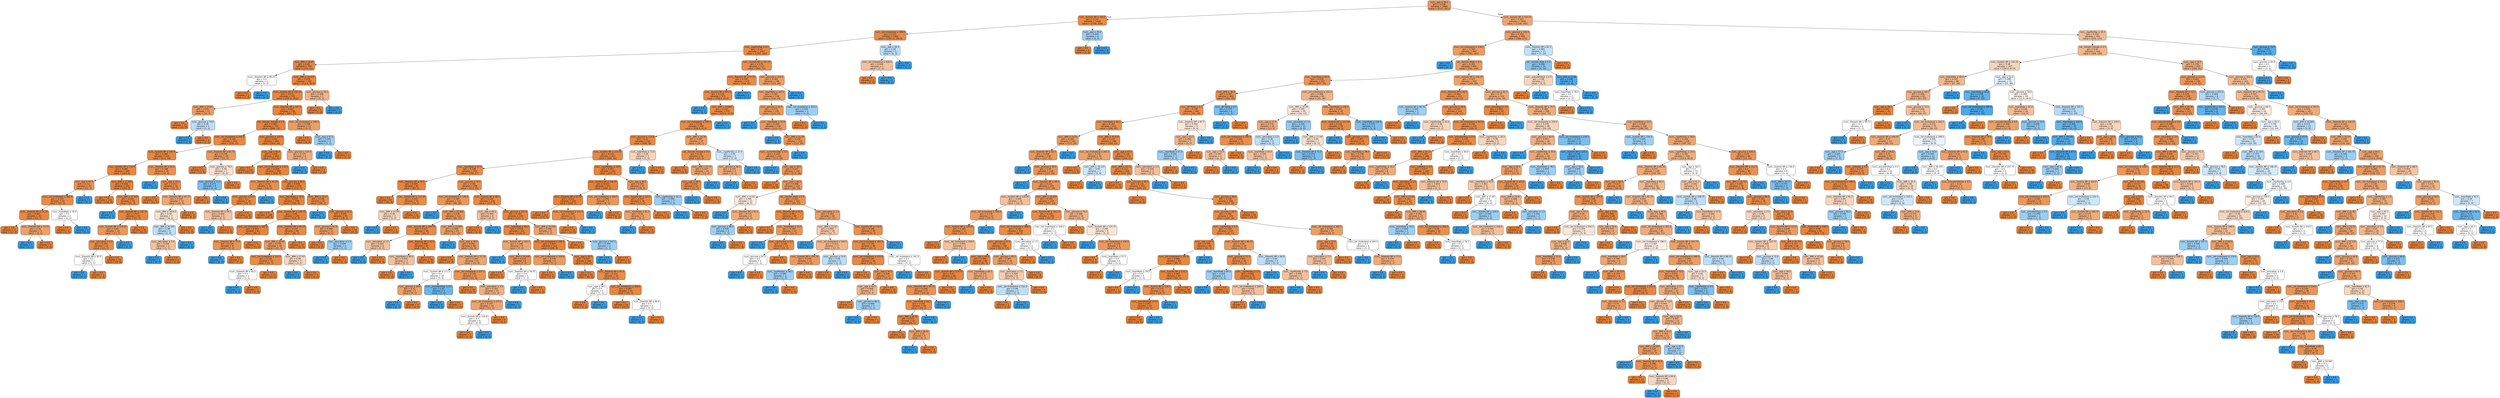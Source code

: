 digraph Tree {
node [shape=box, style="filled, rounded", color="black", fontname="helvetica"] ;
edge [fontname="helvetica"] ;
0 [label=<num__age &le; 48.5<br/>gini = 0.258<br/>samples = 2968<br/>value = [2517, 451]>, fillcolor="#ea985c"] ;
1 [label=<num__Systolic BP &le; 192.0<br/>gini = 0.137<br/>samples = 1468<br/>value = [1359, 109]>, fillcolor="#e78b49"] ;
0 -> 1 [labeldistance=2.5, labelangle=45, headlabel="True"] ;
2 [label=<num__tot cholesterol &le; 398.5<br/>gini = 0.133<br/>samples = 1462<br/>value = [1357.0, 105.0]>, fillcolor="#e78b48"] ;
1 -> 2 ;
3 [label=<num__cigsPerDay &le; 8.5<br/>gini = 0.13<br/>samples = 1457<br/>value = [1355, 102]>, fillcolor="#e78a48"] ;
2 -> 3 ;
4 [label=<num__BMI &le; 16.65<br/>gini = 0.08<br/>samples = 744<br/>value = [713, 31]>, fillcolor="#e68642"] ;
3 -> 4 ;
5 [label=<num__Diastolic BP &le; 89.25<br/>gini = 0.5<br/>samples = 2<br/>value = [1, 1]>, fillcolor="#ffffff"] ;
4 -> 5 ;
6 [label=<gini = 0.0<br/>samples = 1<br/>value = [1, 0]>, fillcolor="#e58139"] ;
5 -> 6 ;
7 [label=<gini = 0.0<br/>samples = 1<br/>value = [0, 1]>, fillcolor="#399de5"] ;
5 -> 7 ;
8 [label=<num__BMI &le; 39.425<br/>gini = 0.078<br/>samples = 742<br/>value = [712.0, 30.0]>, fillcolor="#e68641"] ;
4 -> 8 ;
9 [label=<num__Systolic BP &le; 100.25<br/>gini = 0.073<br/>samples = 735<br/>value = [707.0, 28.0]>, fillcolor="#e68641"] ;
8 -> 9 ;
10 [label=<num__BMI &le; 24.81<br/>gini = 0.291<br/>samples = 17<br/>value = [14, 3]>, fillcolor="#eb9c63"] ;
9 -> 10 ;
11 [label=<gini = 0.0<br/>samples = 12<br/>value = [12, 0]>, fillcolor="#e58139"] ;
10 -> 11 ;
12 [label=<num__glucose &le; 79.0<br/>gini = 0.48<br/>samples = 5<br/>value = [2, 3]>, fillcolor="#bddef6"] ;
10 -> 12 ;
13 [label=<gini = 0.0<br/>samples = 3<br/>value = [0, 3]>, fillcolor="#399de5"] ;
12 -> 13 ;
14 [label=<gini = 0.0<br/>samples = 2<br/>value = [2, 0]>, fillcolor="#e58139"] ;
12 -> 14 ;
15 [label=<num__Diastolic BP &le; 107.5<br/>gini = 0.067<br/>samples = 718<br/>value = [693, 25]>, fillcolor="#e68640"] ;
9 -> 15 ;
16 [label=<cat__Gender_Female &le; 0.5<br/>gini = 0.063<br/>samples = 707<br/>value = [684, 23]>, fillcolor="#e68540"] ;
15 -> 16 ;
17 [label=<num__tot cholesterol &le; 292.5<br/>gini = 0.101<br/>samples = 243<br/>value = [230, 13]>, fillcolor="#e68844"] ;
16 -> 17 ;
18 [label=<num__Systolic BP &le; 140.5<br/>gini = 0.085<br/>samples = 225<br/>value = [215, 10]>, fillcolor="#e68742"] ;
17 -> 18 ;
19 [label=<num__Systolic BP &le; 110.5<br/>gini = 0.061<br/>samples = 189<br/>value = [183, 6]>, fillcolor="#e6853f"] ;
18 -> 19 ;
20 [label=<num__age &le; 45.5<br/>gini = 0.211<br/>samples = 25<br/>value = [22, 3]>, fillcolor="#e99254"] ;
19 -> 20 ;
21 [label=<num__tot cholesterol &le; 262.0<br/>gini = 0.153<br/>samples = 24<br/>value = [22, 2]>, fillcolor="#e78c4b"] ;
20 -> 21 ;
22 [label=<num__Diastolic BP &le; 73.25<br/>gini = 0.087<br/>samples = 22<br/>value = [21, 1]>, fillcolor="#e68742"] ;
21 -> 22 ;
23 [label=<gini = 0.0<br/>samples = 17<br/>value = [17, 0]>, fillcolor="#e58139"] ;
22 -> 23 ;
24 [label=<num__Diastolic BP &le; 73.75<br/>gini = 0.32<br/>samples = 5<br/>value = [4, 1]>, fillcolor="#eca06a"] ;
22 -> 24 ;
25 [label=<gini = 0.0<br/>samples = 1<br/>value = [0, 1]>, fillcolor="#399de5"] ;
24 -> 25 ;
26 [label=<gini = 0.0<br/>samples = 4<br/>value = [4, 0]>, fillcolor="#e58139"] ;
24 -> 26 ;
27 [label=<num__heartRate &le; 76.0<br/>gini = 0.5<br/>samples = 2<br/>value = [1, 1]>, fillcolor="#ffffff"] ;
21 -> 27 ;
28 [label=<gini = 0.0<br/>samples = 1<br/>value = [1, 0]>, fillcolor="#e58139"] ;
27 -> 28 ;
29 [label=<gini = 0.0<br/>samples = 1<br/>value = [0, 1]>, fillcolor="#399de5"] ;
27 -> 29 ;
30 [label=<gini = 0.0<br/>samples = 1<br/>value = [0, 1]>, fillcolor="#399de5"] ;
20 -> 30 ;
31 [label=<num__BMI &le; 27.905<br/>gini = 0.036<br/>samples = 164<br/>value = [161, 3]>, fillcolor="#e5833d"] ;
19 -> 31 ;
32 [label=<gini = 0.0<br/>samples = 110<br/>value = [110, 0]>, fillcolor="#e58139"] ;
31 -> 32 ;
33 [label=<num__BMI &le; 27.935<br/>gini = 0.105<br/>samples = 54<br/>value = [51, 3]>, fillcolor="#e78845"] ;
31 -> 33 ;
34 [label=<gini = 0.0<br/>samples = 1<br/>value = [0, 1]>, fillcolor="#399de5"] ;
33 -> 34 ;
35 [label=<num__Systolic BP &le; 118.75<br/>gini = 0.073<br/>samples = 53<br/>value = [51, 2]>, fillcolor="#e68641"] ;
33 -> 35 ;
36 [label=<num__Systolic BP &le; 118.25<br/>gini = 0.26<br/>samples = 13<br/>value = [11, 2]>, fillcolor="#ea985d"] ;
35 -> 36 ;
37 [label=<num__education &le; 1.5<br/>gini = 0.153<br/>samples = 12<br/>value = [11, 1]>, fillcolor="#e78c4b"] ;
36 -> 37 ;
38 [label=<num__Diastolic BP &le; 82.0<br/>gini = 0.5<br/>samples = 2<br/>value = [1, 1]>, fillcolor="#ffffff"] ;
37 -> 38 ;
39 [label=<gini = 0.0<br/>samples = 1<br/>value = [0, 1]>, fillcolor="#399de5"] ;
38 -> 39 ;
40 [label=<gini = 0.0<br/>samples = 1<br/>value = [1, 0]>, fillcolor="#e58139"] ;
38 -> 40 ;
41 [label=<gini = 0.0<br/>samples = 10<br/>value = [10, 0]>, fillcolor="#e58139"] ;
37 -> 41 ;
42 [label=<gini = 0.0<br/>samples = 1<br/>value = [0, 1]>, fillcolor="#399de5"] ;
36 -> 42 ;
43 [label=<gini = 0.0<br/>samples = 40<br/>value = [40, 0]>, fillcolor="#e58139"] ;
35 -> 43 ;
44 [label=<num__Diastolic BP &le; 81.0<br/>gini = 0.198<br/>samples = 36<br/>value = [32, 4]>, fillcolor="#e89152"] ;
18 -> 44 ;
45 [label=<gini = 0.0<br/>samples = 1<br/>value = [0, 1]>, fillcolor="#399de5"] ;
44 -> 45 ;
46 [label=<num__age &le; 44.5<br/>gini = 0.157<br/>samples = 35<br/>value = [32, 3]>, fillcolor="#e78d4c"] ;
44 -> 46 ;
47 [label=<gini = 0.0<br/>samples = 22<br/>value = [22, 0]>, fillcolor="#e58139"] ;
46 -> 47 ;
48 [label=<num__Diastolic BP &le; 95.75<br/>gini = 0.355<br/>samples = 13<br/>value = [10, 3]>, fillcolor="#eda774"] ;
46 -> 48 ;
49 [label=<num__BMI &le; 28.615<br/>gini = 0.49<br/>samples = 7<br/>value = [4, 3]>, fillcolor="#f8e0ce"] ;
48 -> 49 ;
50 [label=<num__BMI &le; 26.555<br/>gini = 0.48<br/>samples = 5<br/>value = [2, 3]>, fillcolor="#bddef6"] ;
49 -> 50 ;
51 [label=<num__education &le; 1.5<br/>gini = 0.444<br/>samples = 3<br/>value = [2, 1]>, fillcolor="#f2c09c"] ;
50 -> 51 ;
52 [label=<gini = 0.0<br/>samples = 1<br/>value = [0, 1]>, fillcolor="#399de5"] ;
51 -> 52 ;
53 [label=<gini = 0.0<br/>samples = 2<br/>value = [2, 0]>, fillcolor="#e58139"] ;
51 -> 53 ;
54 [label=<gini = 0.0<br/>samples = 2<br/>value = [0, 2]>, fillcolor="#399de5"] ;
50 -> 54 ;
55 [label=<gini = 0.0<br/>samples = 2<br/>value = [2, 0]>, fillcolor="#e58139"] ;
49 -> 55 ;
56 [label=<gini = 0.0<br/>samples = 6<br/>value = [6, 0]>, fillcolor="#e58139"] ;
48 -> 56 ;
57 [label=<num__Diastolic BP &le; 92.75<br/>gini = 0.278<br/>samples = 18<br/>value = [15, 3]>, fillcolor="#ea9a61"] ;
17 -> 57 ;
58 [label=<gini = 0.0<br/>samples = 11<br/>value = [11, 0]>, fillcolor="#e58139"] ;
57 -> 58 ;
59 [label=<num__glucose &le; 78.5<br/>gini = 0.49<br/>samples = 7<br/>value = [4, 3]>, fillcolor="#f8e0ce"] ;
57 -> 59 ;
60 [label=<num__glucose &le; 71.0<br/>gini = 0.375<br/>samples = 4<br/>value = [1, 3]>, fillcolor="#7bbeee"] ;
59 -> 60 ;
61 [label=<gini = 0.0<br/>samples = 1<br/>value = [1, 0]>, fillcolor="#e58139"] ;
60 -> 61 ;
62 [label=<gini = 0.0<br/>samples = 3<br/>value = [0, 3]>, fillcolor="#399de5"] ;
60 -> 62 ;
63 [label=<gini = 0.0<br/>samples = 3<br/>value = [3, 0]>, fillcolor="#e58139"] ;
59 -> 63 ;
64 [label=<num__glucose &le; 120.0<br/>gini = 0.042<br/>samples = 464<br/>value = [454, 10]>, fillcolor="#e6843d"] ;
16 -> 64 ;
65 [label=<num__age &le; 40.5<br/>gini = 0.038<br/>samples = 460<br/>value = [451, 9]>, fillcolor="#e6843d"] ;
64 -> 65 ;
66 [label=<gini = 0.0<br/>samples = 161<br/>value = [161, 0]>, fillcolor="#e58139"] ;
65 -> 66 ;
67 [label=<num__tot cholesterol &le; 172.5<br/>gini = 0.058<br/>samples = 299<br/>value = [290, 9]>, fillcolor="#e6853f"] ;
65 -> 67 ;
68 [label=<num__Diastolic BP &le; 91.25<br/>gini = 0.18<br/>samples = 20<br/>value = [18, 2]>, fillcolor="#e88f4f"] ;
67 -> 68 ;
69 [label=<num__glucose &le; 65.5<br/>gini = 0.1<br/>samples = 19<br/>value = [18, 1]>, fillcolor="#e68844"] ;
68 -> 69 ;
70 [label=<num__Diastolic BP &le; 79.5<br/>gini = 0.444<br/>samples = 3<br/>value = [2, 1]>, fillcolor="#f2c09c"] ;
69 -> 70 ;
71 [label=<gini = 0.0<br/>samples = 1<br/>value = [0, 1]>, fillcolor="#399de5"] ;
70 -> 71 ;
72 [label=<gini = 0.0<br/>samples = 2<br/>value = [2, 0]>, fillcolor="#e58139"] ;
70 -> 72 ;
73 [label=<gini = 0.0<br/>samples = 16<br/>value = [16, 0]>, fillcolor="#e58139"] ;
69 -> 73 ;
74 [label=<gini = 0.0<br/>samples = 1<br/>value = [0, 1]>, fillcolor="#399de5"] ;
68 -> 74 ;
75 [label=<num__glucose &le; 89.5<br/>gini = 0.049<br/>samples = 279<br/>value = [272, 7]>, fillcolor="#e6843e"] ;
67 -> 75 ;
76 [label=<num__heartRate &le; 74.5<br/>gini = 0.033<br/>samples = 238<br/>value = [234, 4]>, fillcolor="#e5833c"] ;
75 -> 76 ;
77 [label=<gini = 0.0<br/>samples = 108<br/>value = [108, 0]>, fillcolor="#e58139"] ;
76 -> 77 ;
78 [label=<num__Systolic BP &le; 128.75<br/>gini = 0.06<br/>samples = 130<br/>value = [126, 4]>, fillcolor="#e6853f"] ;
76 -> 78 ;
79 [label=<num__tot cholesterol &le; 182.5<br/>gini = 0.024<br/>samples = 81<br/>value = [80, 1]>, fillcolor="#e5833b"] ;
78 -> 79 ;
80 [label=<num__Diastolic BP &le; 71.5<br/>gini = 0.219<br/>samples = 8<br/>value = [7, 1]>, fillcolor="#e99355"] ;
79 -> 80 ;
81 [label=<gini = 0.0<br/>samples = 1<br/>value = [0, 1]>, fillcolor="#399de5"] ;
80 -> 81 ;
82 [label=<gini = 0.0<br/>samples = 7<br/>value = [7, 0]>, fillcolor="#e58139"] ;
80 -> 82 ;
83 [label=<gini = 0.0<br/>samples = 73<br/>value = [73, 0]>, fillcolor="#e58139"] ;
79 -> 83 ;
84 [label=<num__Diastolic BP &le; 85.25<br/>gini = 0.115<br/>samples = 49<br/>value = [46, 3]>, fillcolor="#e78946"] ;
78 -> 84 ;
85 [label=<num__BMI &le; 26.45<br/>gini = 0.278<br/>samples = 18<br/>value = [15, 3]>, fillcolor="#ea9a61"] ;
84 -> 85 ;
86 [label=<num__tot cholesterol &le; 212.5<br/>gini = 0.142<br/>samples = 13<br/>value = [12, 1]>, fillcolor="#e78c49"] ;
85 -> 86 ;
87 [label=<num__Diastolic BP &le; 83.5<br/>gini = 0.5<br/>samples = 2<br/>value = [1, 1]>, fillcolor="#ffffff"] ;
86 -> 87 ;
88 [label=<gini = 0.0<br/>samples = 1<br/>value = [0, 1]>, fillcolor="#399de5"] ;
87 -> 88 ;
89 [label=<gini = 0.0<br/>samples = 1<br/>value = [1, 0]>, fillcolor="#e58139"] ;
87 -> 89 ;
90 [label=<gini = 0.0<br/>samples = 11<br/>value = [11, 0]>, fillcolor="#e58139"] ;
86 -> 90 ;
91 [label=<num__BMI &le; 27.97<br/>gini = 0.48<br/>samples = 5<br/>value = [3, 2]>, fillcolor="#f6d5bd"] ;
85 -> 91 ;
92 [label=<gini = 0.0<br/>samples = 2<br/>value = [0, 2]>, fillcolor="#399de5"] ;
91 -> 92 ;
93 [label=<gini = 0.0<br/>samples = 3<br/>value = [3, 0]>, fillcolor="#e58139"] ;
91 -> 93 ;
94 [label=<gini = 0.0<br/>samples = 31<br/>value = [31, 0]>, fillcolor="#e58139"] ;
84 -> 94 ;
95 [label=<num__BMI &le; 19.17<br/>gini = 0.136<br/>samples = 41<br/>value = [38, 3]>, fillcolor="#e78b49"] ;
75 -> 95 ;
96 [label=<gini = 0.0<br/>samples = 1<br/>value = [0, 1]>, fillcolor="#399de5"] ;
95 -> 96 ;
97 [label=<num__glucose &le; 92.5<br/>gini = 0.095<br/>samples = 40<br/>value = [38, 2]>, fillcolor="#e68843"] ;
95 -> 97 ;
98 [label=<num__glucose &le; 91.5<br/>gini = 0.298<br/>samples = 11<br/>value = [9, 2]>, fillcolor="#eb9d65"] ;
97 -> 98 ;
99 [label=<gini = 0.0<br/>samples = 8<br/>value = [8, 0]>, fillcolor="#e58139"] ;
98 -> 99 ;
100 [label=<num__education &le; 2.5<br/>gini = 0.444<br/>samples = 3<br/>value = [1, 2]>, fillcolor="#9ccef2"] ;
98 -> 100 ;
101 [label=<gini = 0.0<br/>samples = 2<br/>value = [0, 2]>, fillcolor="#399de5"] ;
100 -> 101 ;
102 [label=<gini = 0.0<br/>samples = 1<br/>value = [1, 0]>, fillcolor="#e58139"] ;
100 -> 102 ;
103 [label=<gini = 0.0<br/>samples = 29<br/>value = [29, 0]>, fillcolor="#e58139"] ;
97 -> 103 ;
104 [label=<num__glucose &le; 125.0<br/>gini = 0.375<br/>samples = 4<br/>value = [3, 1]>, fillcolor="#eeab7b"] ;
64 -> 104 ;
105 [label=<gini = 0.0<br/>samples = 1<br/>value = [0, 1]>, fillcolor="#399de5"] ;
104 -> 105 ;
106 [label=<gini = 0.0<br/>samples = 3<br/>value = [3, 0]>, fillcolor="#e58139"] ;
104 -> 106 ;
107 [label=<num__tot cholesterol &le; 259.5<br/>gini = 0.298<br/>samples = 11<br/>value = [9, 2]>, fillcolor="#eb9d65"] ;
15 -> 107 ;
108 [label=<gini = 0.0<br/>samples = 8<br/>value = [8, 0]>, fillcolor="#e58139"] ;
107 -> 108 ;
109 [label=<num__age &le; 47.5<br/>gini = 0.444<br/>samples = 3<br/>value = [1, 2]>, fillcolor="#9ccef2"] ;
107 -> 109 ;
110 [label=<gini = 0.0<br/>samples = 2<br/>value = [0, 2]>, fillcolor="#399de5"] ;
109 -> 110 ;
111 [label=<gini = 0.0<br/>samples = 1<br/>value = [1, 0]>, fillcolor="#e58139"] ;
109 -> 111 ;
112 [label=<num__glucose &le; 79.5<br/>gini = 0.408<br/>samples = 7<br/>value = [5, 2]>, fillcolor="#efb388"] ;
8 -> 112 ;
113 [label=<gini = 0.0<br/>samples = 5<br/>value = [5, 0]>, fillcolor="#e58139"] ;
112 -> 113 ;
114 [label=<gini = 0.0<br/>samples = 2<br/>value = [0, 2]>, fillcolor="#399de5"] ;
112 -> 114 ;
115 [label=<num__Systolic BP &le; 137.25<br/>gini = 0.179<br/>samples = 713<br/>value = [642, 71]>, fillcolor="#e88f4f"] ;
3 -> 115 ;
116 [label=<num__Diastolic BP &le; 97.25<br/>gini = 0.145<br/>samples = 573<br/>value = [528, 45]>, fillcolor="#e78c4a"] ;
115 -> 116 ;
117 [label=<num__Systolic BP &le; 84.25<br/>gini = 0.139<br/>samples = 571<br/>value = [528.0, 43.0]>, fillcolor="#e78b49"] ;
116 -> 117 ;
118 [label=<gini = 0.0<br/>samples = 1<br/>value = [0, 1]>, fillcolor="#399de5"] ;
117 -> 118 ;
119 [label=<num__BMI &le; 39.885<br/>gini = 0.137<br/>samples = 570<br/>value = [528.0, 42.0]>, fillcolor="#e78b49"] ;
117 -> 119 ;
120 [label=<num__tot cholesterol &le; 299.5<br/>gini = 0.134<br/>samples = 569<br/>value = [528.0, 41.0]>, fillcolor="#e78b48"] ;
119 -> 120 ;
121 [label=<num__glucose &le; 114.0<br/>gini = 0.12<br/>samples = 532<br/>value = [498, 34]>, fillcolor="#e78a47"] ;
120 -> 121 ;
122 [label=<num__Systolic BP &le; 122.25<br/>gini = 0.114<br/>samples = 527<br/>value = [495, 32]>, fillcolor="#e78946"] ;
121 -> 122 ;
123 [label=<num__heartRate &le; 67.5<br/>gini = 0.148<br/>samples = 335<br/>value = [308, 27]>, fillcolor="#e78c4a"] ;
122 -> 123 ;
124 [label=<num__Diastolic BP &le; 75.5<br/>gini = 0.045<br/>samples = 87<br/>value = [85, 2]>, fillcolor="#e6843e"] ;
123 -> 124 ;
125 [label=<gini = 0.0<br/>samples = 61<br/>value = [61, 0]>, fillcolor="#e58139"] ;
124 -> 125 ;
126 [label=<num__Systolic BP &le; 111.25<br/>gini = 0.142<br/>samples = 26<br/>value = [24, 2]>, fillcolor="#e78c49"] ;
124 -> 126 ;
127 [label=<num__BMI &le; 23.59<br/>gini = 0.48<br/>samples = 5<br/>value = [3, 2]>, fillcolor="#f6d5bd"] ;
126 -> 127 ;
128 [label=<gini = 0.0<br/>samples = 2<br/>value = [0, 2]>, fillcolor="#399de5"] ;
127 -> 128 ;
129 [label=<gini = 0.0<br/>samples = 3<br/>value = [3, 0]>, fillcolor="#e58139"] ;
127 -> 129 ;
130 [label=<gini = 0.0<br/>samples = 21<br/>value = [21, 0]>, fillcolor="#e58139"] ;
126 -> 130 ;
131 [label=<num__glucose &le; 76.5<br/>gini = 0.181<br/>samples = 248<br/>value = [223, 25]>, fillcolor="#e88f4f"] ;
123 -> 131 ;
132 [label=<num__tot cholesterol &le; 146.0<br/>gini = 0.245<br/>samples = 112<br/>value = [96, 16]>, fillcolor="#e9965a"] ;
131 -> 132 ;
133 [label=<gini = 0.0<br/>samples = 1<br/>value = [0, 1]>, fillcolor="#399de5"] ;
132 -> 133 ;
134 [label=<num__BMI &le; 22.905<br/>gini = 0.234<br/>samples = 111<br/>value = [96, 15]>, fillcolor="#e99558"] ;
132 -> 134 ;
135 [label=<num__Systolic BP &le; 104.75<br/>gini = 0.117<br/>samples = 48<br/>value = [45, 3]>, fillcolor="#e78946"] ;
134 -> 135 ;
136 [label=<num__education &le; 2.5<br/>gini = 0.444<br/>samples = 6<br/>value = [4, 2]>, fillcolor="#f2c09c"] ;
135 -> 136 ;
137 [label=<gini = 0.0<br/>samples = 2<br/>value = [0, 2]>, fillcolor="#399de5"] ;
136 -> 137 ;
138 [label=<gini = 0.0<br/>samples = 4<br/>value = [4, 0]>, fillcolor="#e58139"] ;
136 -> 138 ;
139 [label=<num__Diastolic BP &le; 61.5<br/>gini = 0.046<br/>samples = 42<br/>value = [41, 1]>, fillcolor="#e6843e"] ;
135 -> 139 ;
140 [label=<num__heartRate &le; 83.5<br/>gini = 0.444<br/>samples = 3<br/>value = [2, 1]>, fillcolor="#f2c09c"] ;
139 -> 140 ;
141 [label=<gini = 0.0<br/>samples = 2<br/>value = [2, 0]>, fillcolor="#e58139"] ;
140 -> 141 ;
142 [label=<gini = 0.0<br/>samples = 1<br/>value = [0, 1]>, fillcolor="#399de5"] ;
140 -> 142 ;
143 [label=<gini = 0.0<br/>samples = 39<br/>value = [39, 0]>, fillcolor="#e58139"] ;
139 -> 143 ;
144 [label=<num__BMI &le; 23.085<br/>gini = 0.308<br/>samples = 63<br/>value = [51, 12]>, fillcolor="#eb9f68"] ;
134 -> 144 ;
145 [label=<gini = 0.0<br/>samples = 3<br/>value = [0, 3]>, fillcolor="#399de5"] ;
144 -> 145 ;
146 [label=<num__age &le; 39.5<br/>gini = 0.255<br/>samples = 60<br/>value = [51, 9]>, fillcolor="#ea975c"] ;
144 -> 146 ;
147 [label=<gini = 0.0<br/>samples = 19<br/>value = [19, 0]>, fillcolor="#e58139"] ;
146 -> 147 ;
148 [label=<num__Diastolic BP &le; 71.25<br/>gini = 0.343<br/>samples = 41<br/>value = [32, 9]>, fillcolor="#eca471"] ;
146 -> 148 ;
149 [label=<num__Systolic BP &le; 111.0<br/>gini = 0.5<br/>samples = 10<br/>value = [5, 5]>, fillcolor="#ffffff"] ;
148 -> 149 ;
150 [label=<num__glucose &le; 69.0<br/>gini = 0.32<br/>samples = 5<br/>value = [4, 1]>, fillcolor="#eca06a"] ;
149 -> 150 ;
151 [label=<gini = 0.0<br/>samples = 1<br/>value = [0, 1]>, fillcolor="#399de5"] ;
150 -> 151 ;
152 [label=<gini = 0.0<br/>samples = 4<br/>value = [4, 0]>, fillcolor="#e58139"] ;
150 -> 152 ;
153 [label=<num__prevalentHyp &le; 0.5<br/>gini = 0.32<br/>samples = 5<br/>value = [1, 4]>, fillcolor="#6ab6ec"] ;
149 -> 153 ;
154 [label=<gini = 0.0<br/>samples = 4<br/>value = [0, 4]>, fillcolor="#399de5"] ;
153 -> 154 ;
155 [label=<gini = 0.0<br/>samples = 1<br/>value = [1, 0]>, fillcolor="#e58139"] ;
153 -> 155 ;
156 [label=<num__tot cholesterol &le; 237.5<br/>gini = 0.225<br/>samples = 31<br/>value = [27, 4]>, fillcolor="#e99456"] ;
148 -> 156 ;
157 [label=<gini = 0.0<br/>samples = 16<br/>value = [16, 0]>, fillcolor="#e58139"] ;
156 -> 157 ;
158 [label=<num__education &le; 3.0<br/>gini = 0.391<br/>samples = 15<br/>value = [11, 4]>, fillcolor="#eeaf81"] ;
156 -> 158 ;
159 [label=<num__tot cholesterol &le; 257.0<br/>gini = 0.337<br/>samples = 14<br/>value = [11, 3]>, fillcolor="#eca36f"] ;
158 -> 159 ;
160 [label=<num__Systolic BP &le; 110.0<br/>gini = 0.5<br/>samples = 6<br/>value = [3, 3]>, fillcolor="#ffffff"] ;
159 -> 160 ;
161 [label=<gini = 0.0<br/>samples = 3<br/>value = [3, 0]>, fillcolor="#e58139"] ;
160 -> 161 ;
162 [label=<gini = 0.0<br/>samples = 3<br/>value = [0, 3]>, fillcolor="#399de5"] ;
160 -> 162 ;
163 [label=<gini = 0.0<br/>samples = 8<br/>value = [8, 0]>, fillcolor="#e58139"] ;
159 -> 163 ;
164 [label=<gini = 0.0<br/>samples = 1<br/>value = [0, 1]>, fillcolor="#399de5"] ;
158 -> 164 ;
165 [label=<num__Systolic BP &le; 98.5<br/>gini = 0.124<br/>samples = 136<br/>value = [127, 9]>, fillcolor="#e78a47"] ;
131 -> 165 ;
166 [label=<num__age &le; 45.5<br/>gini = 0.444<br/>samples = 6<br/>value = [4, 2]>, fillcolor="#f2c09c"] ;
165 -> 166 ;
167 [label=<gini = 0.0<br/>samples = 4<br/>value = [4, 0]>, fillcolor="#e58139"] ;
166 -> 167 ;
168 [label=<gini = 0.0<br/>samples = 2<br/>value = [0, 2]>, fillcolor="#399de5"] ;
166 -> 168 ;
169 [label=<num__glucose &le; 101.5<br/>gini = 0.102<br/>samples = 130<br/>value = [123, 7]>, fillcolor="#e68844"] ;
165 -> 169 ;
170 [label=<num__heartRate &le; 69.0<br/>gini = 0.079<br/>samples = 121<br/>value = [116, 5]>, fillcolor="#e68642"] ;
169 -> 170 ;
171 [label=<num__Systolic BP &le; 104.5<br/>gini = 0.346<br/>samples = 9<br/>value = [7, 2]>, fillcolor="#eca572"] ;
170 -> 171 ;
172 [label=<gini = 0.0<br/>samples = 1<br/>value = [0, 1]>, fillcolor="#399de5"] ;
171 -> 172 ;
173 [label=<num__BMI &le; 24.445<br/>gini = 0.219<br/>samples = 8<br/>value = [7, 1]>, fillcolor="#e99355"] ;
171 -> 173 ;
174 [label=<gini = 0.0<br/>samples = 6<br/>value = [6, 0]>, fillcolor="#e58139"] ;
173 -> 174 ;
175 [label=<num__Diastolic BP &le; 78.75<br/>gini = 0.5<br/>samples = 2<br/>value = [1, 1]>, fillcolor="#ffffff"] ;
173 -> 175 ;
176 [label=<gini = 0.0<br/>samples = 1<br/>value = [0, 1]>, fillcolor="#399de5"] ;
175 -> 176 ;
177 [label=<gini = 0.0<br/>samples = 1<br/>value = [1, 0]>, fillcolor="#e58139"] ;
175 -> 177 ;
178 [label=<num__tot cholesterol &le; 166.5<br/>gini = 0.052<br/>samples = 112<br/>value = [109, 3]>, fillcolor="#e6843e"] ;
170 -> 178 ;
179 [label=<num__tot cholesterol &le; 159.0<br/>gini = 0.278<br/>samples = 6<br/>value = [5, 1]>, fillcolor="#ea9a61"] ;
178 -> 179 ;
180 [label=<gini = 0.0<br/>samples = 5<br/>value = [5, 0]>, fillcolor="#e58139"] ;
179 -> 180 ;
181 [label=<gini = 0.0<br/>samples = 1<br/>value = [0, 1]>, fillcolor="#399de5"] ;
179 -> 181 ;
182 [label=<num__age &le; 45.5<br/>gini = 0.037<br/>samples = 106<br/>value = [104, 2]>, fillcolor="#e6833d"] ;
178 -> 182 ;
183 [label=<gini = 0.0<br/>samples = 82<br/>value = [82, 0]>, fillcolor="#e58139"] ;
182 -> 183 ;
184 [label=<num__Diastolic BP &le; 67.0<br/>gini = 0.153<br/>samples = 24<br/>value = [22, 2]>, fillcolor="#e78c4b"] ;
182 -> 184 ;
185 [label=<num__age &le; 46.5<br/>gini = 0.5<br/>samples = 2<br/>value = [1, 1]>, fillcolor="#ffffff"] ;
184 -> 185 ;
186 [label=<gini = 0.0<br/>samples = 1<br/>value = [1, 0]>, fillcolor="#e58139"] ;
185 -> 186 ;
187 [label=<gini = 0.0<br/>samples = 1<br/>value = [0, 1]>, fillcolor="#399de5"] ;
185 -> 187 ;
188 [label=<num__tot cholesterol &le; 268.0<br/>gini = 0.087<br/>samples = 22<br/>value = [21, 1]>, fillcolor="#e68742"] ;
184 -> 188 ;
189 [label=<gini = 0.0<br/>samples = 20<br/>value = [20, 0]>, fillcolor="#e58139"] ;
188 -> 189 ;
190 [label=<num__Diastolic BP &le; 80.0<br/>gini = 0.5<br/>samples = 2<br/>value = [1, 1]>, fillcolor="#ffffff"] ;
188 -> 190 ;
191 [label=<gini = 0.0<br/>samples = 1<br/>value = [0, 1]>, fillcolor="#399de5"] ;
190 -> 191 ;
192 [label=<gini = 0.0<br/>samples = 1<br/>value = [1, 0]>, fillcolor="#e58139"] ;
190 -> 192 ;
193 [label=<num__BMI &le; 24.035<br/>gini = 0.346<br/>samples = 9<br/>value = [7, 2]>, fillcolor="#eca572"] ;
169 -> 193 ;
194 [label=<gini = 0.0<br/>samples = 6<br/>value = [6, 0]>, fillcolor="#e58139"] ;
193 -> 194 ;
195 [label=<num__glucose &le; 107.5<br/>gini = 0.444<br/>samples = 3<br/>value = [1, 2]>, fillcolor="#9ccef2"] ;
193 -> 195 ;
196 [label=<gini = 0.0<br/>samples = 2<br/>value = [0, 2]>, fillcolor="#399de5"] ;
195 -> 196 ;
197 [label=<gini = 0.0<br/>samples = 1<br/>value = [1, 0]>, fillcolor="#e58139"] ;
195 -> 197 ;
198 [label=<num__cigsPerDay &le; 39.0<br/>gini = 0.051<br/>samples = 192<br/>value = [187, 5]>, fillcolor="#e6843e"] ;
122 -> 198 ;
199 [label=<num__Systolic BP &le; 136.75<br/>gini = 0.023<br/>samples = 171<br/>value = [169, 2]>, fillcolor="#e5823b"] ;
198 -> 199 ;
200 [label=<num__Diastolic BP &le; 91.75<br/>gini = 0.012<br/>samples = 164<br/>value = [163, 1]>, fillcolor="#e5823a"] ;
199 -> 200 ;
201 [label=<gini = 0.0<br/>samples = 153<br/>value = [153, 0]>, fillcolor="#e58139"] ;
200 -> 201 ;
202 [label=<num__tot cholesterol &le; 251.0<br/>gini = 0.165<br/>samples = 11<br/>value = [10, 1]>, fillcolor="#e88e4d"] ;
200 -> 202 ;
203 [label=<gini = 0.0<br/>samples = 10<br/>value = [10, 0]>, fillcolor="#e58139"] ;
202 -> 203 ;
204 [label=<gini = 0.0<br/>samples = 1<br/>value = [0, 1]>, fillcolor="#399de5"] ;
202 -> 204 ;
205 [label=<num__tot cholesterol &le; 203.5<br/>gini = 0.245<br/>samples = 7<br/>value = [6, 1]>, fillcolor="#e9965a"] ;
199 -> 205 ;
206 [label=<gini = 0.0<br/>samples = 1<br/>value = [0, 1]>, fillcolor="#399de5"] ;
205 -> 206 ;
207 [label=<gini = 0.0<br/>samples = 6<br/>value = [6, 0]>, fillcolor="#e58139"] ;
205 -> 207 ;
208 [label=<num__age &le; 46.5<br/>gini = 0.245<br/>samples = 21<br/>value = [18, 3]>, fillcolor="#e9965a"] ;
198 -> 208 ;
209 [label=<num__Systolic BP &le; 125.5<br/>gini = 0.105<br/>samples = 18<br/>value = [17, 1]>, fillcolor="#e78845"] ;
208 -> 209 ;
210 [label=<num__heartRate &le; 81.5<br/>gini = 0.32<br/>samples = 5<br/>value = [4, 1]>, fillcolor="#eca06a"] ;
209 -> 210 ;
211 [label=<gini = 0.0<br/>samples = 1<br/>value = [0, 1]>, fillcolor="#399de5"] ;
210 -> 211 ;
212 [label=<gini = 0.0<br/>samples = 4<br/>value = [4, 0]>, fillcolor="#e58139"] ;
210 -> 212 ;
213 [label=<gini = 0.0<br/>samples = 13<br/>value = [13, 0]>, fillcolor="#e58139"] ;
209 -> 213 ;
214 [label=<num__cigsPerDay &le; 51.5<br/>gini = 0.444<br/>samples = 3<br/>value = [1, 2]>, fillcolor="#9ccef2"] ;
208 -> 214 ;
215 [label=<gini = 0.0<br/>samples = 2<br/>value = [0, 2]>, fillcolor="#399de5"] ;
214 -> 215 ;
216 [label=<gini = 0.0<br/>samples = 1<br/>value = [1, 0]>, fillcolor="#e58139"] ;
214 -> 216 ;
217 [label=<num__heartRate &le; 71.0<br/>gini = 0.48<br/>samples = 5<br/>value = [3, 2]>, fillcolor="#f6d5bd"] ;
121 -> 217 ;
218 [label=<gini = 0.0<br/>samples = 2<br/>value = [0, 2]>, fillcolor="#399de5"] ;
217 -> 218 ;
219 [label=<gini = 0.0<br/>samples = 3<br/>value = [3, 0]>, fillcolor="#e58139"] ;
217 -> 219 ;
220 [label=<num__BMI &le; 28.78<br/>gini = 0.307<br/>samples = 37<br/>value = [30, 7]>, fillcolor="#eb9e67"] ;
120 -> 220 ;
221 [label=<cat__Gender_Female &le; 0.5<br/>gini = 0.18<br/>samples = 30<br/>value = [27, 3]>, fillcolor="#e88f4f"] ;
220 -> 221 ;
222 [label=<gini = 0.0<br/>samples = 16<br/>value = [16, 0]>, fillcolor="#e58139"] ;
221 -> 222 ;
223 [label=<num__BMI &le; 25.77<br/>gini = 0.337<br/>samples = 14<br/>value = [11, 3]>, fillcolor="#eca36f"] ;
221 -> 223 ;
224 [label=<num__age &le; 38.5<br/>gini = 0.153<br/>samples = 12<br/>value = [11, 1]>, fillcolor="#e78c4b"] ;
223 -> 224 ;
225 [label=<gini = 0.0<br/>samples = 1<br/>value = [0, 1]>, fillcolor="#399de5"] ;
224 -> 225 ;
226 [label=<gini = 0.0<br/>samples = 11<br/>value = [11, 0]>, fillcolor="#e58139"] ;
224 -> 226 ;
227 [label=<gini = 0.0<br/>samples = 2<br/>value = [0, 2]>, fillcolor="#399de5"] ;
223 -> 227 ;
228 [label=<num__cigsPerDay &le; 17.5<br/>gini = 0.49<br/>samples = 7<br/>value = [3, 4]>, fillcolor="#cee6f8"] ;
220 -> 228 ;
229 [label=<num__glucose &le; 66.0<br/>gini = 0.375<br/>samples = 4<br/>value = [3, 1]>, fillcolor="#eeab7b"] ;
228 -> 229 ;
230 [label=<gini = 0.0<br/>samples = 1<br/>value = [0, 1]>, fillcolor="#399de5"] ;
229 -> 230 ;
231 [label=<gini = 0.0<br/>samples = 3<br/>value = [3, 0]>, fillcolor="#e58139"] ;
229 -> 231 ;
232 [label=<gini = 0.0<br/>samples = 3<br/>value = [0, 3]>, fillcolor="#399de5"] ;
228 -> 232 ;
233 [label=<gini = 0.0<br/>samples = 1<br/>value = [0, 1]>, fillcolor="#399de5"] ;
119 -> 233 ;
234 [label=<gini = 0.0<br/>samples = 2<br/>value = [0, 2]>, fillcolor="#399de5"] ;
116 -> 234 ;
235 [label=<num__glucose &le; 216.5<br/>gini = 0.302<br/>samples = 140<br/>value = [114, 26]>, fillcolor="#eb9e66"] ;
115 -> 235 ;
236 [label=<num__heartRate &le; 107.5<br/>gini = 0.287<br/>samples = 138<br/>value = [114, 24]>, fillcolor="#ea9c63"] ;
235 -> 236 ;
237 [label=<num__glucose &le; 55.5<br/>gini = 0.273<br/>samples = 135<br/>value = [113, 22]>, fillcolor="#ea9a60"] ;
236 -> 237 ;
238 [label=<gini = 0.0<br/>samples = 1<br/>value = [0, 1]>, fillcolor="#399de5"] ;
237 -> 238 ;
239 [label=<num__heartRate &le; 51.0<br/>gini = 0.264<br/>samples = 134<br/>value = [113, 21]>, fillcolor="#ea985e"] ;
237 -> 239 ;
240 [label=<gini = 0.0<br/>samples = 1<br/>value = [0, 1]>, fillcolor="#399de5"] ;
239 -> 240 ;
241 [label=<num__BMI &le; 42.49<br/>gini = 0.256<br/>samples = 133<br/>value = [113, 20]>, fillcolor="#ea975c"] ;
239 -> 241 ;
242 [label=<num__currentSmoker &le; 0.5<br/>gini = 0.246<br/>samples = 132<br/>value = [113, 19]>, fillcolor="#e9965a"] ;
241 -> 242 ;
243 [label=<gini = 0.0<br/>samples = 1<br/>value = [0, 1]>, fillcolor="#399de5"] ;
242 -> 243 ;
244 [label=<num__age &le; 39.5<br/>gini = 0.237<br/>samples = 131<br/>value = [113, 18]>, fillcolor="#e99559"] ;
242 -> 244 ;
245 [label=<gini = 0.0<br/>samples = 18<br/>value = [18, 0]>, fillcolor="#e58139"] ;
244 -> 245 ;
246 [label=<num__age &le; 40.5<br/>gini = 0.268<br/>samples = 113<br/>value = [95, 18]>, fillcolor="#ea995f"] ;
244 -> 246 ;
247 [label=<num__BMI &le; 25.81<br/>gini = 0.496<br/>samples = 11<br/>value = [6, 5]>, fillcolor="#fbeade"] ;
246 -> 247 ;
248 [label=<gini = 0.0<br/>samples = 3<br/>value = [0, 3]>, fillcolor="#399de5"] ;
247 -> 248 ;
249 [label=<num__Diastolic BP &le; 91.0<br/>gini = 0.375<br/>samples = 8<br/>value = [6, 2]>, fillcolor="#eeab7b"] ;
247 -> 249 ;
250 [label=<num__glucose &le; 86.0<br/>gini = 0.444<br/>samples = 3<br/>value = [1, 2]>, fillcolor="#9ccef2"] ;
249 -> 250 ;
251 [label=<gini = 0.0<br/>samples = 2<br/>value = [0, 2]>, fillcolor="#399de5"] ;
250 -> 251 ;
252 [label=<gini = 0.0<br/>samples = 1<br/>value = [1, 0]>, fillcolor="#e58139"] ;
250 -> 252 ;
253 [label=<gini = 0.0<br/>samples = 5<br/>value = [5, 0]>, fillcolor="#e58139"] ;
249 -> 253 ;
254 [label=<cat__Gender_Male &le; 0.5<br/>gini = 0.222<br/>samples = 102<br/>value = [89, 13]>, fillcolor="#e99356"] ;
246 -> 254 ;
255 [label=<num__Diastolic BP &le; 95.5<br/>gini = 0.087<br/>samples = 44<br/>value = [42, 2]>, fillcolor="#e68742"] ;
254 -> 255 ;
256 [label=<gini = 0.0<br/>samples = 30<br/>value = [30, 0]>, fillcolor="#e58139"] ;
255 -> 256 ;
257 [label=<num__heartRate &le; 70.5<br/>gini = 0.245<br/>samples = 14<br/>value = [12, 2]>, fillcolor="#e9965a"] ;
255 -> 257 ;
258 [label=<gini = 0.0<br/>samples = 1<br/>value = [0, 1]>, fillcolor="#399de5"] ;
257 -> 258 ;
259 [label=<num__cigsPerDay &le; 9.5<br/>gini = 0.142<br/>samples = 13<br/>value = [12, 1]>, fillcolor="#e78c49"] ;
257 -> 259 ;
260 [label=<num__glucose &le; 81.0<br/>gini = 0.5<br/>samples = 2<br/>value = [1, 1]>, fillcolor="#ffffff"] ;
259 -> 260 ;
261 [label=<gini = 0.0<br/>samples = 1<br/>value = [0, 1]>, fillcolor="#399de5"] ;
260 -> 261 ;
262 [label=<gini = 0.0<br/>samples = 1<br/>value = [1, 0]>, fillcolor="#e58139"] ;
260 -> 262 ;
263 [label=<gini = 0.0<br/>samples = 11<br/>value = [11, 0]>, fillcolor="#e58139"] ;
259 -> 263 ;
264 [label=<num__education &le; 1.5<br/>gini = 0.307<br/>samples = 58<br/>value = [47, 11]>, fillcolor="#eb9e67"] ;
254 -> 264 ;
265 [label=<num__BMI &le; 21.87<br/>gini = 0.465<br/>samples = 19<br/>value = [12, 7]>, fillcolor="#f4caac"] ;
264 -> 265 ;
266 [label=<gini = 0.0<br/>samples = 2<br/>value = [0, 2]>, fillcolor="#399de5"] ;
265 -> 266 ;
267 [label=<num__tot cholesterol &le; 254.5<br/>gini = 0.415<br/>samples = 17<br/>value = [12, 5]>, fillcolor="#f0b58b"] ;
265 -> 267 ;
268 [label=<num__Systolic BP &le; 141.75<br/>gini = 0.278<br/>samples = 12<br/>value = [10, 2]>, fillcolor="#ea9a61"] ;
267 -> 268 ;
269 [label=<num__cigsPerDay &le; 36.5<br/>gini = 0.444<br/>samples = 3<br/>value = [1, 2]>, fillcolor="#9ccef2"] ;
268 -> 269 ;
270 [label=<gini = 0.0<br/>samples = 2<br/>value = [0, 2]>, fillcolor="#399de5"] ;
269 -> 270 ;
271 [label=<gini = 0.0<br/>samples = 1<br/>value = [1, 0]>, fillcolor="#e58139"] ;
269 -> 271 ;
272 [label=<gini = 0.0<br/>samples = 9<br/>value = [9, 0]>, fillcolor="#e58139"] ;
268 -> 272 ;
273 [label=<num__glucose &le; 73.0<br/>gini = 0.48<br/>samples = 5<br/>value = [2, 3]>, fillcolor="#bddef6"] ;
267 -> 273 ;
274 [label=<gini = 0.0<br/>samples = 2<br/>value = [2, 0]>, fillcolor="#e58139"] ;
273 -> 274 ;
275 [label=<gini = 0.0<br/>samples = 3<br/>value = [0, 3]>, fillcolor="#399de5"] ;
273 -> 275 ;
276 [label=<num__Systolic BP &le; 176.0<br/>gini = 0.184<br/>samples = 39<br/>value = [35, 4]>, fillcolor="#e88f50"] ;
264 -> 276 ;
277 [label=<num__tot cholesterol &le; 305.5<br/>gini = 0.145<br/>samples = 38<br/>value = [35, 3]>, fillcolor="#e78c4a"] ;
276 -> 277 ;
278 [label=<num__tot cholesterol &le; 233.5<br/>gini = 0.105<br/>samples = 36<br/>value = [34, 2]>, fillcolor="#e78845"] ;
277 -> 278 ;
279 [label=<gini = 0.0<br/>samples = 19<br/>value = [19, 0]>, fillcolor="#e58139"] ;
278 -> 279 ;
280 [label=<num__age &le; 44.5<br/>gini = 0.208<br/>samples = 17<br/>value = [15, 2]>, fillcolor="#e89253"] ;
278 -> 280 ;
281 [label=<num__age &le; 42.0<br/>gini = 0.408<br/>samples = 7<br/>value = [5, 2]>, fillcolor="#efb388"] ;
280 -> 281 ;
282 [label=<gini = 0.0<br/>samples = 4<br/>value = [4, 0]>, fillcolor="#e58139"] ;
281 -> 282 ;
283 [label=<num__glucose &le; 80.5<br/>gini = 0.444<br/>samples = 3<br/>value = [1, 2]>, fillcolor="#9ccef2"] ;
281 -> 283 ;
284 [label=<gini = 0.0<br/>samples = 2<br/>value = [0, 2]>, fillcolor="#399de5"] ;
283 -> 284 ;
285 [label=<gini = 0.0<br/>samples = 1<br/>value = [1, 0]>, fillcolor="#e58139"] ;
283 -> 285 ;
286 [label=<gini = 0.0<br/>samples = 10<br/>value = [10, 0]>, fillcolor="#e58139"] ;
280 -> 286 ;
287 [label=<num__tot cholesterol &le; 341.0<br/>gini = 0.5<br/>samples = 2<br/>value = [1, 1]>, fillcolor="#ffffff"] ;
277 -> 287 ;
288 [label=<gini = 0.0<br/>samples = 1<br/>value = [0, 1]>, fillcolor="#399de5"] ;
287 -> 288 ;
289 [label=<gini = 0.0<br/>samples = 1<br/>value = [1, 0]>, fillcolor="#e58139"] ;
287 -> 289 ;
290 [label=<gini = 0.0<br/>samples = 1<br/>value = [0, 1]>, fillcolor="#399de5"] ;
276 -> 290 ;
291 [label=<gini = 0.0<br/>samples = 1<br/>value = [0, 1]>, fillcolor="#399de5"] ;
241 -> 291 ;
292 [label=<num__tot cholesterol &le; 253.5<br/>gini = 0.444<br/>samples = 3<br/>value = [1, 2]>, fillcolor="#9ccef2"] ;
236 -> 292 ;
293 [label=<gini = 0.0<br/>samples = 1<br/>value = [1, 0]>, fillcolor="#e58139"] ;
292 -> 293 ;
294 [label=<gini = 0.0<br/>samples = 2<br/>value = [0, 2]>, fillcolor="#399de5"] ;
292 -> 294 ;
295 [label=<gini = 0.0<br/>samples = 2<br/>value = [0, 2]>, fillcolor="#399de5"] ;
235 -> 295 ;
296 [label=<num__age &le; 44.0<br/>gini = 0.48<br/>samples = 5<br/>value = [2, 3]>, fillcolor="#bddef6"] ;
2 -> 296 ;
297 [label=<num__tot cholesterol &le; 458.5<br/>gini = 0.444<br/>samples = 3<br/>value = [2, 1]>, fillcolor="#f2c09c"] ;
296 -> 297 ;
298 [label=<gini = 0.0<br/>samples = 2<br/>value = [2, 0]>, fillcolor="#e58139"] ;
297 -> 298 ;
299 [label=<gini = 0.0<br/>samples = 1<br/>value = [0, 1]>, fillcolor="#399de5"] ;
297 -> 299 ;
300 [label=<gini = 0.0<br/>samples = 2<br/>value = [0, 2]>, fillcolor="#399de5"] ;
296 -> 300 ;
301 [label=<num__age &le; 44.0<br/>gini = 0.444<br/>samples = 6<br/>value = [2, 4]>, fillcolor="#9ccef2"] ;
1 -> 301 ;
302 [label=<gini = 0.0<br/>samples = 2<br/>value = [2, 0]>, fillcolor="#e58139"] ;
301 -> 302 ;
303 [label=<gini = 0.0<br/>samples = 4<br/>value = [0, 4]>, fillcolor="#399de5"] ;
301 -> 303 ;
304 [label=<num__Systolic BP &le; 144.25<br/>gini = 0.352<br/>samples = 1500<br/>value = [1158, 342]>, fillcolor="#eda673"] ;
0 -> 304 [labeldistance=2.5, labelangle=-45, headlabel="False"] ;
305 [label=<num__glucose &le; 142.5<br/>gini = 0.293<br/>samples = 959<br/>value = [788, 171]>, fillcolor="#eb9c64"] ;
304 -> 305 ;
306 [label=<num__tot cholesterol &le; 138.5<br/>gini = 0.283<br/>samples = 942<br/>value = [781, 161]>, fillcolor="#ea9b62"] ;
305 -> 306 ;
307 [label=<gini = 0.0<br/>samples = 2<br/>value = [0, 2]>, fillcolor="#399de5"] ;
306 -> 307 ;
308 [label=<cat__Gender_Male &le; 0.5<br/>gini = 0.281<br/>samples = 940<br/>value = [781, 159]>, fillcolor="#ea9b61"] ;
306 -> 308 ;
309 [label=<num__heartRate &le; 89.0<br/>gini = 0.238<br/>samples = 507<br/>value = [437, 70]>, fillcolor="#e99559"] ;
308 -> 309 ;
310 [label=<num__BMI &le; 36.4<br/>gini = 0.207<br/>samples = 444<br/>value = [392, 52]>, fillcolor="#e89253"] ;
309 -> 310 ;
311 [label=<num__BP Meds &le; 0.5<br/>gini = 0.198<br/>samples = 440<br/>value = [391, 49]>, fillcolor="#e89152"] ;
310 -> 311 ;
312 [label=<num__heartRate &le; 69.5<br/>gini = 0.187<br/>samples = 431<br/>value = [386, 45]>, fillcolor="#e89050"] ;
311 -> 312 ;
313 [label=<num__BMI &le; 33.05<br/>gini = 0.282<br/>samples = 141<br/>value = [117, 24]>, fillcolor="#ea9b62"] ;
312 -> 313 ;
314 [label=<num__Diastolic BP &le; 61.5<br/>gini = 0.258<br/>samples = 138<br/>value = [117, 21]>, fillcolor="#ea985d"] ;
313 -> 314 ;
315 [label=<gini = 0.0<br/>samples = 2<br/>value = [0, 2]>, fillcolor="#399de5"] ;
314 -> 315 ;
316 [label=<num__glucose &le; 55.5<br/>gini = 0.24<br/>samples = 136<br/>value = [117, 19]>, fillcolor="#e99559"] ;
314 -> 316 ;
317 [label=<gini = 0.0<br/>samples = 1<br/>value = [0, 1]>, fillcolor="#399de5"] ;
316 -> 317 ;
318 [label=<num__Diastolic BP &le; 69.5<br/>gini = 0.231<br/>samples = 135<br/>value = [117, 18]>, fillcolor="#e99457"] ;
316 -> 318 ;
319 [label=<num__Systolic BP &le; 126.25<br/>gini = 0.444<br/>samples = 15<br/>value = [10, 5]>, fillcolor="#f2c09c"] ;
318 -> 319 ;
320 [label=<num__tot cholesterol &le; 309.0<br/>gini = 0.278<br/>samples = 12<br/>value = [10, 2]>, fillcolor="#ea9a61"] ;
319 -> 320 ;
321 [label=<num__Systolic BP &le; 119.25<br/>gini = 0.165<br/>samples = 11<br/>value = [10, 1]>, fillcolor="#e88e4d"] ;
320 -> 321 ;
322 [label=<gini = 0.0<br/>samples = 8<br/>value = [8, 0]>, fillcolor="#e58139"] ;
321 -> 322 ;
323 [label=<num__tot cholesterol &le; 249.0<br/>gini = 0.444<br/>samples = 3<br/>value = [2, 1]>, fillcolor="#f2c09c"] ;
321 -> 323 ;
324 [label=<gini = 0.0<br/>samples = 2<br/>value = [2, 0]>, fillcolor="#e58139"] ;
323 -> 324 ;
325 [label=<gini = 0.0<br/>samples = 1<br/>value = [0, 1]>, fillcolor="#399de5"] ;
323 -> 325 ;
326 [label=<gini = 0.0<br/>samples = 1<br/>value = [0, 1]>, fillcolor="#399de5"] ;
320 -> 326 ;
327 [label=<gini = 0.0<br/>samples = 3<br/>value = [0, 3]>, fillcolor="#399de5"] ;
319 -> 327 ;
328 [label=<num__BMI &le; 28.625<br/>gini = 0.193<br/>samples = 120<br/>value = [107, 13]>, fillcolor="#e89051"] ;
318 -> 328 ;
329 [label=<num__Systolic BP &le; 143.75<br/>gini = 0.155<br/>samples = 106<br/>value = [97, 9]>, fillcolor="#e78d4b"] ;
328 -> 329 ;
330 [label=<num__tot cholesterol &le; 368.0<br/>gini = 0.142<br/>samples = 104<br/>value = [96, 8]>, fillcolor="#e78c49"] ;
329 -> 330 ;
331 [label=<num__glucose &le; 87.5<br/>gini = 0.128<br/>samples = 102<br/>value = [95.0, 7.0]>, fillcolor="#e78a48"] ;
330 -> 331 ;
332 [label=<num__age &le; 64.5<br/>gini = 0.089<br/>samples = 86<br/>value = [82, 4]>, fillcolor="#e68743"] ;
331 -> 332 ;
333 [label=<num__Systolic BP &le; 119.75<br/>gini = 0.07<br/>samples = 82<br/>value = [79, 3]>, fillcolor="#e68641"] ;
332 -> 333 ;
334 [label=<num__Diastolic BP &le; 85.75<br/>gini = 0.198<br/>samples = 27<br/>value = [24, 3]>, fillcolor="#e89152"] ;
333 -> 334 ;
335 [label=<num__heartRate &le; 68.5<br/>gini = 0.142<br/>samples = 26<br/>value = [24, 2]>, fillcolor="#e78c49"] ;
334 -> 335 ;
336 [label=<num__BMI &le; 26.41<br/>gini = 0.077<br/>samples = 25<br/>value = [24, 1]>, fillcolor="#e68641"] ;
335 -> 336 ;
337 [label=<gini = 0.0<br/>samples = 20<br/>value = [20, 0]>, fillcolor="#e58139"] ;
336 -> 337 ;
338 [label=<num__BMI &le; 26.81<br/>gini = 0.32<br/>samples = 5<br/>value = [4, 1]>, fillcolor="#eca06a"] ;
336 -> 338 ;
339 [label=<gini = 0.0<br/>samples = 1<br/>value = [0, 1]>, fillcolor="#399de5"] ;
338 -> 339 ;
340 [label=<gini = 0.0<br/>samples = 4<br/>value = [4, 0]>, fillcolor="#e58139"] ;
338 -> 340 ;
341 [label=<gini = 0.0<br/>samples = 1<br/>value = [0, 1]>, fillcolor="#399de5"] ;
335 -> 341 ;
342 [label=<gini = 0.0<br/>samples = 1<br/>value = [0, 1]>, fillcolor="#399de5"] ;
334 -> 342 ;
343 [label=<gini = 0.0<br/>samples = 55<br/>value = [55, 0]>, fillcolor="#e58139"] ;
333 -> 343 ;
344 [label=<num__heartRate &le; 60.5<br/>gini = 0.375<br/>samples = 4<br/>value = [3, 1]>, fillcolor="#eeab7b"] ;
332 -> 344 ;
345 [label=<gini = 0.0<br/>samples = 1<br/>value = [0, 1]>, fillcolor="#399de5"] ;
344 -> 345 ;
346 [label=<gini = 0.0<br/>samples = 3<br/>value = [3, 0]>, fillcolor="#e58139"] ;
344 -> 346 ;
347 [label=<num__glucose &le; 95.5<br/>gini = 0.305<br/>samples = 16<br/>value = [13, 3]>, fillcolor="#eb9e67"] ;
331 -> 347 ;
348 [label=<num__education &le; 2.5<br/>gini = 0.469<br/>samples = 8<br/>value = [5, 3]>, fillcolor="#f5cdb0"] ;
347 -> 348 ;
349 [label=<num__tot cholesterol &le; 231.0<br/>gini = 0.48<br/>samples = 5<br/>value = [2, 3]>, fillcolor="#bddef6"] ;
348 -> 349 ;
350 [label=<gini = 0.0<br/>samples = 2<br/>value = [2, 0]>, fillcolor="#e58139"] ;
349 -> 350 ;
351 [label=<gini = 0.0<br/>samples = 3<br/>value = [0, 3]>, fillcolor="#399de5"] ;
349 -> 351 ;
352 [label=<gini = 0.0<br/>samples = 3<br/>value = [3, 0]>, fillcolor="#e58139"] ;
348 -> 352 ;
353 [label=<gini = 0.0<br/>samples = 8<br/>value = [8, 0]>, fillcolor="#e58139"] ;
347 -> 353 ;
354 [label=<num__education &le; 1.5<br/>gini = 0.5<br/>samples = 2<br/>value = [1, 1]>, fillcolor="#ffffff"] ;
330 -> 354 ;
355 [label=<gini = 0.0<br/>samples = 1<br/>value = [1, 0]>, fillcolor="#e58139"] ;
354 -> 355 ;
356 [label=<gini = 0.0<br/>samples = 1<br/>value = [0, 1]>, fillcolor="#399de5"] ;
354 -> 356 ;
357 [label=<num__tot cholesterol &le; 230.0<br/>gini = 0.5<br/>samples = 2<br/>value = [1, 1]>, fillcolor="#ffffff"] ;
329 -> 357 ;
358 [label=<gini = 0.0<br/>samples = 1<br/>value = [0, 1]>, fillcolor="#399de5"] ;
357 -> 358 ;
359 [label=<gini = 0.0<br/>samples = 1<br/>value = [1, 0]>, fillcolor="#e58139"] ;
357 -> 359 ;
360 [label=<num__glucose &le; 75.5<br/>gini = 0.408<br/>samples = 14<br/>value = [10, 4]>, fillcolor="#efb388"] ;
328 -> 360 ;
361 [label=<gini = 0.0<br/>samples = 5<br/>value = [5, 0]>, fillcolor="#e58139"] ;
360 -> 361 ;
362 [label=<num__Systolic BP &le; 125.75<br/>gini = 0.494<br/>samples = 9<br/>value = [5, 4]>, fillcolor="#fae6d7"] ;
360 -> 362 ;
363 [label=<gini = 0.0<br/>samples = 3<br/>value = [0, 3]>, fillcolor="#399de5"] ;
362 -> 363 ;
364 [label=<num__tot cholesterol &le; 234.5<br/>gini = 0.278<br/>samples = 6<br/>value = [5, 1]>, fillcolor="#ea9a61"] ;
362 -> 364 ;
365 [label=<gini = 0.0<br/>samples = 4<br/>value = [4, 0]>, fillcolor="#e58139"] ;
364 -> 365 ;
366 [label=<num__heartRate &le; 57.5<br/>gini = 0.5<br/>samples = 2<br/>value = [1, 1]>, fillcolor="#ffffff"] ;
364 -> 366 ;
367 [label=<gini = 0.0<br/>samples = 1<br/>value = [1, 0]>, fillcolor="#e58139"] ;
366 -> 367 ;
368 [label=<gini = 0.0<br/>samples = 1<br/>value = [0, 1]>, fillcolor="#399de5"] ;
366 -> 368 ;
369 [label=<gini = 0.0<br/>samples = 3<br/>value = [0, 3]>, fillcolor="#399de5"] ;
313 -> 369 ;
370 [label=<num__BMI &le; 20.035<br/>gini = 0.134<br/>samples = 290<br/>value = [269, 21]>, fillcolor="#e78b48"] ;
312 -> 370 ;
371 [label=<num__tot cholesterol &le; 264.5<br/>gini = 0.332<br/>samples = 19<br/>value = [15, 4]>, fillcolor="#eca36e"] ;
370 -> 371 ;
372 [label=<gini = 0.0<br/>samples = 12<br/>value = [12, 0]>, fillcolor="#e58139"] ;
371 -> 372 ;
373 [label=<num__BMI &le; 19.115<br/>gini = 0.49<br/>samples = 7<br/>value = [3, 4]>, fillcolor="#cee6f8"] ;
371 -> 373 ;
374 [label=<gini = 0.0<br/>samples = 3<br/>value = [3, 0]>, fillcolor="#e58139"] ;
373 -> 374 ;
375 [label=<gini = 0.0<br/>samples = 4<br/>value = [0, 4]>, fillcolor="#399de5"] ;
373 -> 375 ;
376 [label=<num__age &le; 67.5<br/>gini = 0.118<br/>samples = 271<br/>value = [254, 17]>, fillcolor="#e78946"] ;
370 -> 376 ;
377 [label=<num__BMI &le; 22.53<br/>gini = 0.112<br/>samples = 268<br/>value = [252, 16]>, fillcolor="#e78946"] ;
376 -> 377 ;
378 [label=<gini = 0.0<br/>samples = 43<br/>value = [43, 0]>, fillcolor="#e58139"] ;
377 -> 378 ;
379 [label=<num__glucose &le; 69.5<br/>gini = 0.132<br/>samples = 225<br/>value = [209, 16]>, fillcolor="#e78b48"] ;
377 -> 379 ;
380 [label=<gini = 0.0<br/>samples = 35<br/>value = [35, 0]>, fillcolor="#e58139"] ;
379 -> 380 ;
381 [label=<num__glucose &le; 90.5<br/>gini = 0.154<br/>samples = 190<br/>value = [174, 16]>, fillcolor="#e78d4b"] ;
379 -> 381 ;
382 [label=<num__glucose &le; 84.5<br/>gini = 0.184<br/>samples = 156<br/>value = [140, 16]>, fillcolor="#e88f50"] ;
381 -> 382 ;
383 [label=<num__cigsPerDay &le; 0.5<br/>gini = 0.156<br/>samples = 129<br/>value = [118, 11]>, fillcolor="#e78d4b"] ;
382 -> 383 ;
384 [label=<num__age &le; 64.5<br/>gini = 0.105<br/>samples = 90<br/>value = [85, 5]>, fillcolor="#e78845"] ;
383 -> 384 ;
385 [label=<num__tot cholesterol &le; 191.0<br/>gini = 0.086<br/>samples = 89<br/>value = [85, 4]>, fillcolor="#e68742"] ;
384 -> 385 ;
386 [label=<num__heartRate &le; 78.5<br/>gini = 0.5<br/>samples = 2<br/>value = [1, 1]>, fillcolor="#ffffff"] ;
385 -> 386 ;
387 [label=<gini = 0.0<br/>samples = 1<br/>value = [1, 0]>, fillcolor="#e58139"] ;
386 -> 387 ;
388 [label=<gini = 0.0<br/>samples = 1<br/>value = [0, 1]>, fillcolor="#399de5"] ;
386 -> 388 ;
389 [label=<num__Systolic BP &le; 125.5<br/>gini = 0.067<br/>samples = 87<br/>value = [84, 3]>, fillcolor="#e68640"] ;
385 -> 389 ;
390 [label=<num__Systolic BP &le; 124.5<br/>gini = 0.175<br/>samples = 31<br/>value = [28, 3]>, fillcolor="#e88e4e"] ;
389 -> 390 ;
391 [label=<num__prevalentHyp &le; 0.5<br/>gini = 0.067<br/>samples = 29<br/>value = [28, 1]>, fillcolor="#e68640"] ;
390 -> 391 ;
392 [label=<gini = 0.0<br/>samples = 28<br/>value = [28, 0]>, fillcolor="#e58139"] ;
391 -> 392 ;
393 [label=<gini = 0.0<br/>samples = 1<br/>value = [0, 1]>, fillcolor="#399de5"] ;
391 -> 393 ;
394 [label=<gini = 0.0<br/>samples = 2<br/>value = [0, 2]>, fillcolor="#399de5"] ;
390 -> 394 ;
395 [label=<gini = 0.0<br/>samples = 56<br/>value = [56, 0]>, fillcolor="#e58139"] ;
389 -> 395 ;
396 [label=<gini = 0.0<br/>samples = 1<br/>value = [0, 1]>, fillcolor="#399de5"] ;
384 -> 396 ;
397 [label=<num__Diastolic BP &le; 86.25<br/>gini = 0.26<br/>samples = 39<br/>value = [33, 6]>, fillcolor="#ea985d"] ;
383 -> 397 ;
398 [label=<num__glucose &le; 71.5<br/>gini = 0.161<br/>samples = 34<br/>value = [31, 3]>, fillcolor="#e88d4c"] ;
397 -> 398 ;
399 [label=<num__heartRate &le; 84.5<br/>gini = 0.444<br/>samples = 3<br/>value = [1, 2]>, fillcolor="#9ccef2"] ;
398 -> 399 ;
400 [label=<gini = 0.0<br/>samples = 2<br/>value = [0, 2]>, fillcolor="#399de5"] ;
399 -> 400 ;
401 [label=<gini = 0.0<br/>samples = 1<br/>value = [1, 0]>, fillcolor="#e58139"] ;
399 -> 401 ;
402 [label=<num__cigsPerDay &le; 2.0<br/>gini = 0.062<br/>samples = 31<br/>value = [30, 1]>, fillcolor="#e68540"] ;
398 -> 402 ;
403 [label=<num__tot cholesterol &le; 266.5<br/>gini = 0.444<br/>samples = 3<br/>value = [2, 1]>, fillcolor="#f2c09c"] ;
402 -> 403 ;
404 [label=<gini = 0.0<br/>samples = 2<br/>value = [2, 0]>, fillcolor="#e58139"] ;
403 -> 404 ;
405 [label=<gini = 0.0<br/>samples = 1<br/>value = [0, 1]>, fillcolor="#399de5"] ;
403 -> 405 ;
406 [label=<gini = 0.0<br/>samples = 28<br/>value = [28, 0]>, fillcolor="#e58139"] ;
402 -> 406 ;
407 [label=<num__Diastolic BP &le; 90.0<br/>gini = 0.48<br/>samples = 5<br/>value = [2, 3]>, fillcolor="#bddef6"] ;
397 -> 407 ;
408 [label=<gini = 0.0<br/>samples = 2<br/>value = [0, 2]>, fillcolor="#399de5"] ;
407 -> 408 ;
409 [label=<num__cigsPerDay &le; 7.0<br/>gini = 0.444<br/>samples = 3<br/>value = [2, 1]>, fillcolor="#f2c09c"] ;
407 -> 409 ;
410 [label=<gini = 0.0<br/>samples = 1<br/>value = [0, 1]>, fillcolor="#399de5"] ;
409 -> 410 ;
411 [label=<gini = 0.0<br/>samples = 2<br/>value = [2, 0]>, fillcolor="#e58139"] ;
409 -> 411 ;
412 [label=<num__tot cholesterol &le; 282.5<br/>gini = 0.302<br/>samples = 27<br/>value = [22, 5]>, fillcolor="#eb9e66"] ;
382 -> 412 ;
413 [label=<num__age &le; 51.0<br/>gini = 0.172<br/>samples = 21<br/>value = [19, 2]>, fillcolor="#e88e4e"] ;
412 -> 413 ;
414 [label=<num__education &le; 1.5<br/>gini = 0.444<br/>samples = 6<br/>value = [4, 2]>, fillcolor="#f2c09c"] ;
413 -> 414 ;
415 [label=<gini = 0.0<br/>samples = 2<br/>value = [0, 2]>, fillcolor="#399de5"] ;
414 -> 415 ;
416 [label=<gini = 0.0<br/>samples = 4<br/>value = [4, 0]>, fillcolor="#e58139"] ;
414 -> 416 ;
417 [label=<gini = 0.0<br/>samples = 15<br/>value = [15, 0]>, fillcolor="#e58139"] ;
413 -> 417 ;
418 [label=<num__tot cholesterol &le; 295.5<br/>gini = 0.5<br/>samples = 6<br/>value = [3, 3]>, fillcolor="#ffffff"] ;
412 -> 418 ;
419 [label=<gini = 0.0<br/>samples = 2<br/>value = [0, 2]>, fillcolor="#399de5"] ;
418 -> 419 ;
420 [label=<num__Diastolic BP &le; 77.5<br/>gini = 0.375<br/>samples = 4<br/>value = [3, 1]>, fillcolor="#eeab7b"] ;
418 -> 420 ;
421 [label=<gini = 0.0<br/>samples = 1<br/>value = [0, 1]>, fillcolor="#399de5"] ;
420 -> 421 ;
422 [label=<gini = 0.0<br/>samples = 3<br/>value = [3, 0]>, fillcolor="#e58139"] ;
420 -> 422 ;
423 [label=<gini = 0.0<br/>samples = 34<br/>value = [34, 0]>, fillcolor="#e58139"] ;
381 -> 423 ;
424 [label=<num__education &le; 1.5<br/>gini = 0.444<br/>samples = 3<br/>value = [2, 1]>, fillcolor="#f2c09c"] ;
376 -> 424 ;
425 [label=<gini = 0.0<br/>samples = 1<br/>value = [0, 1]>, fillcolor="#399de5"] ;
424 -> 425 ;
426 [label=<gini = 0.0<br/>samples = 2<br/>value = [2, 0]>, fillcolor="#e58139"] ;
424 -> 426 ;
427 [label=<num__Diastolic BP &le; 87.5<br/>gini = 0.494<br/>samples = 9<br/>value = [5, 4]>, fillcolor="#fae6d7"] ;
311 -> 427 ;
428 [label=<num__age &le; 53.5<br/>gini = 0.408<br/>samples = 7<br/>value = [5, 2]>, fillcolor="#efb388"] ;
427 -> 428 ;
429 [label=<num__heartRate &le; 57.5<br/>gini = 0.444<br/>samples = 3<br/>value = [1, 2]>, fillcolor="#9ccef2"] ;
428 -> 429 ;
430 [label=<gini = 0.0<br/>samples = 1<br/>value = [1, 0]>, fillcolor="#e58139"] ;
429 -> 430 ;
431 [label=<gini = 0.0<br/>samples = 2<br/>value = [0, 2]>, fillcolor="#399de5"] ;
429 -> 431 ;
432 [label=<gini = 0.0<br/>samples = 4<br/>value = [4, 0]>, fillcolor="#e58139"] ;
428 -> 432 ;
433 [label=<gini = 0.0<br/>samples = 2<br/>value = [0, 2]>, fillcolor="#399de5"] ;
427 -> 433 ;
434 [label=<num__BP Meds &le; 0.5<br/>gini = 0.375<br/>samples = 4<br/>value = [1, 3]>, fillcolor="#7bbeee"] ;
310 -> 434 ;
435 [label=<gini = 0.0<br/>samples = 3<br/>value = [0, 3]>, fillcolor="#399de5"] ;
434 -> 435 ;
436 [label=<gini = 0.0<br/>samples = 1<br/>value = [1, 0]>, fillcolor="#e58139"] ;
434 -> 436 ;
437 [label=<num__tot cholesterol &le; 251.0<br/>gini = 0.408<br/>samples = 63<br/>value = [45, 18]>, fillcolor="#efb388"] ;
309 -> 437 ;
438 [label=<num__BMI &le; 25.08<br/>gini = 0.495<br/>samples = 29<br/>value = [16, 13]>, fillcolor="#fae7da"] ;
437 -> 438 ;
439 [label=<num__age &le; 57.5<br/>gini = 0.375<br/>samples = 16<br/>value = [12, 4]>, fillcolor="#eeab7b"] ;
438 -> 439 ;
440 [label=<num__tot cholesterol &le; 195.5<br/>gini = 0.165<br/>samples = 11<br/>value = [10, 1]>, fillcolor="#e88e4d"] ;
439 -> 440 ;
441 [label=<num__age &le; 53.0<br/>gini = 0.444<br/>samples = 3<br/>value = [2, 1]>, fillcolor="#f2c09c"] ;
440 -> 441 ;
442 [label=<gini = 0.0<br/>samples = 2<br/>value = [2, 0]>, fillcolor="#e58139"] ;
441 -> 442 ;
443 [label=<gini = 0.0<br/>samples = 1<br/>value = [0, 1]>, fillcolor="#399de5"] ;
441 -> 443 ;
444 [label=<gini = 0.0<br/>samples = 8<br/>value = [8, 0]>, fillcolor="#e58139"] ;
440 -> 444 ;
445 [label=<num__education &le; 2.0<br/>gini = 0.48<br/>samples = 5<br/>value = [2, 3]>, fillcolor="#bddef6"] ;
439 -> 445 ;
446 [label=<num__heartRate &le; 93.0<br/>gini = 0.444<br/>samples = 3<br/>value = [2, 1]>, fillcolor="#f2c09c"] ;
445 -> 446 ;
447 [label=<gini = 0.0<br/>samples = 1<br/>value = [0, 1]>, fillcolor="#399de5"] ;
446 -> 447 ;
448 [label=<gini = 0.0<br/>samples = 2<br/>value = [2, 0]>, fillcolor="#e58139"] ;
446 -> 448 ;
449 [label=<gini = 0.0<br/>samples = 2<br/>value = [0, 2]>, fillcolor="#399de5"] ;
445 -> 449 ;
450 [label=<num__education &le; 1.5<br/>gini = 0.426<br/>samples = 13<br/>value = [4, 9]>, fillcolor="#91c9f1"] ;
438 -> 450 ;
451 [label=<gini = 0.0<br/>samples = 6<br/>value = [0, 6]>, fillcolor="#399de5"] ;
450 -> 451 ;
452 [label=<num__BMI &le; 27.69<br/>gini = 0.49<br/>samples = 7<br/>value = [4, 3]>, fillcolor="#f8e0ce"] ;
450 -> 452 ;
453 [label=<num__Diastolic BP &le; 71.5<br/>gini = 0.375<br/>samples = 4<br/>value = [1, 3]>, fillcolor="#7bbeee"] ;
452 -> 453 ;
454 [label=<gini = 0.0<br/>samples = 1<br/>value = [1, 0]>, fillcolor="#e58139"] ;
453 -> 454 ;
455 [label=<gini = 0.0<br/>samples = 3<br/>value = [0, 3]>, fillcolor="#399de5"] ;
453 -> 455 ;
456 [label=<gini = 0.0<br/>samples = 3<br/>value = [3, 0]>, fillcolor="#e58139"] ;
452 -> 456 ;
457 [label=<num__heartRate &le; 106.5<br/>gini = 0.251<br/>samples = 34<br/>value = [29, 5]>, fillcolor="#e9975b"] ;
437 -> 457 ;
458 [label=<num__Systolic BP &le; 112.25<br/>gini = 0.124<br/>samples = 30<br/>value = [28, 2]>, fillcolor="#e78a47"] ;
457 -> 458 ;
459 [label=<gini = 0.0<br/>samples = 1<br/>value = [0, 1]>, fillcolor="#399de5"] ;
458 -> 459 ;
460 [label=<num__glucose &le; 73.5<br/>gini = 0.067<br/>samples = 29<br/>value = [28, 1]>, fillcolor="#e68640"] ;
458 -> 460 ;
461 [label=<num__heartRate &le; 99.0<br/>gini = 0.278<br/>samples = 6<br/>value = [5, 1]>, fillcolor="#ea9a61"] ;
460 -> 461 ;
462 [label=<gini = 0.0<br/>samples = 5<br/>value = [5, 0]>, fillcolor="#e58139"] ;
461 -> 462 ;
463 [label=<gini = 0.0<br/>samples = 1<br/>value = [0, 1]>, fillcolor="#399de5"] ;
461 -> 463 ;
464 [label=<gini = 0.0<br/>samples = 23<br/>value = [23, 0]>, fillcolor="#e58139"] ;
460 -> 464 ;
465 [label=<num__heartRate &le; 126.5<br/>gini = 0.375<br/>samples = 4<br/>value = [1, 3]>, fillcolor="#7bbeee"] ;
457 -> 465 ;
466 [label=<gini = 0.0<br/>samples = 3<br/>value = [0, 3]>, fillcolor="#399de5"] ;
465 -> 466 ;
467 [label=<gini = 0.0<br/>samples = 1<br/>value = [1, 0]>, fillcolor="#e58139"] ;
465 -> 467 ;
468 [label=<num__Systolic BP &le; 118.25<br/>gini = 0.327<br/>samples = 433<br/>value = [344, 89]>, fillcolor="#eca26c"] ;
308 -> 468 ;
469 [label=<num__Diastolic BP &le; 60.5<br/>gini = 0.189<br/>samples = 123<br/>value = [110, 13]>, fillcolor="#e89050"] ;
468 -> 469 ;
470 [label=<num__Systolic BP &le; 90.75<br/>gini = 0.444<br/>samples = 3<br/>value = [1, 2]>, fillcolor="#9ccef2"] ;
469 -> 470 ;
471 [label=<gini = 0.0<br/>samples = 1<br/>value = [1, 0]>, fillcolor="#e58139"] ;
470 -> 471 ;
472 [label=<gini = 0.0<br/>samples = 2<br/>value = [0, 2]>, fillcolor="#399de5"] ;
470 -> 472 ;
473 [label=<num__glucose &le; 59.0<br/>gini = 0.167<br/>samples = 120<br/>value = [109, 11]>, fillcolor="#e88e4d"] ;
469 -> 473 ;
474 [label=<num__cigsPerDay &le; 25.0<br/>gini = 0.48<br/>samples = 5<br/>value = [3, 2]>, fillcolor="#f6d5bd"] ;
473 -> 474 ;
475 [label=<gini = 0.0<br/>samples = 2<br/>value = [0, 2]>, fillcolor="#399de5"] ;
474 -> 475 ;
476 [label=<gini = 0.0<br/>samples = 3<br/>value = [3, 0]>, fillcolor="#e58139"] ;
474 -> 476 ;
477 [label=<num__tot cholesterol &le; 303.0<br/>gini = 0.144<br/>samples = 115<br/>value = [106, 9]>, fillcolor="#e78c4a"] ;
473 -> 477 ;
478 [label=<num__prevalentHyp &le; 0.5<br/>gini = 0.119<br/>samples = 110<br/>value = [103.0, 7.0]>, fillcolor="#e78a46"] ;
477 -> 478 ;
479 [label=<num__BMI &le; 21.11<br/>gini = 0.105<br/>samples = 108<br/>value = [102, 6]>, fillcolor="#e78845"] ;
478 -> 479 ;
480 [label=<num__cigsPerDay &le; 25.0<br/>gini = 0.375<br/>samples = 8<br/>value = [6, 2]>, fillcolor="#eeab7b"] ;
479 -> 480 ;
481 [label=<gini = 0.0<br/>samples = 6<br/>value = [6, 0]>, fillcolor="#e58139"] ;
480 -> 481 ;
482 [label=<gini = 0.0<br/>samples = 2<br/>value = [0, 2]>, fillcolor="#399de5"] ;
480 -> 482 ;
483 [label=<num__diabetes &le; 0.5<br/>gini = 0.077<br/>samples = 100<br/>value = [96, 4]>, fillcolor="#e68641"] ;
479 -> 483 ;
484 [label=<num__education &le; 2.5<br/>gini = 0.06<br/>samples = 97<br/>value = [94, 3]>, fillcolor="#e6853f"] ;
483 -> 484 ;
485 [label=<gini = 0.0<br/>samples = 64<br/>value = [64, 0]>, fillcolor="#e58139"] ;
484 -> 485 ;
486 [label=<num__BMI &le; 25.98<br/>gini = 0.165<br/>samples = 33<br/>value = [30, 3]>, fillcolor="#e88e4d"] ;
484 -> 486 ;
487 [label=<gini = 0.0<br/>samples = 20<br/>value = [20, 0]>, fillcolor="#e58139"] ;
486 -> 487 ;
488 [label=<num__BMI &le; 26.46<br/>gini = 0.355<br/>samples = 13<br/>value = [10, 3]>, fillcolor="#eda774"] ;
486 -> 488 ;
489 [label=<num__heartRate &le; 79.5<br/>gini = 0.444<br/>samples = 3<br/>value = [1, 2]>, fillcolor="#9ccef2"] ;
488 -> 489 ;
490 [label=<gini = 0.0<br/>samples = 2<br/>value = [0, 2]>, fillcolor="#399de5"] ;
489 -> 490 ;
491 [label=<gini = 0.0<br/>samples = 1<br/>value = [1, 0]>, fillcolor="#e58139"] ;
489 -> 491 ;
492 [label=<num__tot cholesterol &le; 264.0<br/>gini = 0.18<br/>samples = 10<br/>value = [9, 1]>, fillcolor="#e88f4f"] ;
488 -> 492 ;
493 [label=<gini = 0.0<br/>samples = 8<br/>value = [8, 0]>, fillcolor="#e58139"] ;
492 -> 493 ;
494 [label=<num__heartRate &le; 76.5<br/>gini = 0.5<br/>samples = 2<br/>value = [1, 1]>, fillcolor="#ffffff"] ;
492 -> 494 ;
495 [label=<gini = 0.0<br/>samples = 1<br/>value = [0, 1]>, fillcolor="#399de5"] ;
494 -> 495 ;
496 [label=<gini = 0.0<br/>samples = 1<br/>value = [1, 0]>, fillcolor="#e58139"] ;
494 -> 496 ;
497 [label=<num__Diastolic BP &le; 70.0<br/>gini = 0.444<br/>samples = 3<br/>value = [2, 1]>, fillcolor="#f2c09c"] ;
483 -> 497 ;
498 [label=<gini = 0.0<br/>samples = 1<br/>value = [0, 1]>, fillcolor="#399de5"] ;
497 -> 498 ;
499 [label=<gini = 0.0<br/>samples = 2<br/>value = [2, 0]>, fillcolor="#e58139"] ;
497 -> 499 ;
500 [label=<num__heartRate &le; 69.0<br/>gini = 0.5<br/>samples = 2<br/>value = [1, 1]>, fillcolor="#ffffff"] ;
478 -> 500 ;
501 [label=<gini = 0.0<br/>samples = 1<br/>value = [1, 0]>, fillcolor="#e58139"] ;
500 -> 501 ;
502 [label=<gini = 0.0<br/>samples = 1<br/>value = [0, 1]>, fillcolor="#399de5"] ;
500 -> 502 ;
503 [label=<num__cigsPerDay &le; 16.5<br/>gini = 0.48<br/>samples = 5<br/>value = [3, 2]>, fillcolor="#f6d5bd"] ;
477 -> 503 ;
504 [label=<gini = 0.0<br/>samples = 3<br/>value = [3, 0]>, fillcolor="#e58139"] ;
503 -> 504 ;
505 [label=<gini = 0.0<br/>samples = 2<br/>value = [0, 2]>, fillcolor="#399de5"] ;
503 -> 505 ;
506 [label=<num__glucose &le; 62.5<br/>gini = 0.37<br/>samples = 310<br/>value = [234, 76]>, fillcolor="#edaa79"] ;
468 -> 506 ;
507 [label=<num__education &le; 3.5<br/>gini = 0.095<br/>samples = 20<br/>value = [19, 1]>, fillcolor="#e68843"] ;
506 -> 507 ;
508 [label=<gini = 0.0<br/>samples = 19<br/>value = [19, 0]>, fillcolor="#e58139"] ;
507 -> 508 ;
509 [label=<gini = 0.0<br/>samples = 1<br/>value = [0, 1]>, fillcolor="#399de5"] ;
507 -> 509 ;
510 [label=<num__Diastolic BP &le; 75.5<br/>gini = 0.383<br/>samples = 290<br/>value = [215, 75]>, fillcolor="#eead7e"] ;
506 -> 510 ;
511 [label=<num__tot cholesterol &le; 259.0<br/>gini = 0.478<br/>samples = 48<br/>value = [29, 19]>, fillcolor="#f6d4bb"] ;
510 -> 511 ;
512 [label=<num__glucose &le; 66.0<br/>gini = 0.401<br/>samples = 36<br/>value = [26, 10]>, fillcolor="#efb185"] ;
511 -> 512 ;
513 [label=<gini = 0.0<br/>samples = 2<br/>value = [0, 2]>, fillcolor="#399de5"] ;
512 -> 513 ;
514 [label=<num__cigsPerDay &le; 34.0<br/>gini = 0.36<br/>samples = 34<br/>value = [26, 8]>, fillcolor="#eda876"] ;
512 -> 514 ;
515 [label=<num__age &le; 54.5<br/>gini = 0.312<br/>samples = 31<br/>value = [25, 6]>, fillcolor="#eb9f69"] ;
514 -> 515 ;
516 [label=<num__heartRate &le; 63.5<br/>gini = 0.463<br/>samples = 11<br/>value = [7, 4]>, fillcolor="#f4c9aa"] ;
515 -> 516 ;
517 [label=<gini = 0.0<br/>samples = 3<br/>value = [3, 0]>, fillcolor="#e58139"] ;
516 -> 517 ;
518 [label=<num__BMI &le; 21.85<br/>gini = 0.5<br/>samples = 8<br/>value = [4, 4]>, fillcolor="#ffffff"] ;
516 -> 518 ;
519 [label=<gini = 0.0<br/>samples = 2<br/>value = [2, 0]>, fillcolor="#e58139"] ;
518 -> 519 ;
520 [label=<num__Systolic BP &le; 129.0<br/>gini = 0.444<br/>samples = 6<br/>value = [2, 4]>, fillcolor="#9ccef2"] ;
518 -> 520 ;
521 [label=<gini = 0.0<br/>samples = 3<br/>value = [0, 3]>, fillcolor="#399de5"] ;
520 -> 521 ;
522 [label=<num__tot cholesterol &le; 226.0<br/>gini = 0.444<br/>samples = 3<br/>value = [2, 1]>, fillcolor="#f2c09c"] ;
520 -> 522 ;
523 [label=<gini = 0.0<br/>samples = 1<br/>value = [0, 1]>, fillcolor="#399de5"] ;
522 -> 523 ;
524 [label=<gini = 0.0<br/>samples = 2<br/>value = [2, 0]>, fillcolor="#e58139"] ;
522 -> 524 ;
525 [label=<num__Systolic BP &le; 124.5<br/>gini = 0.18<br/>samples = 20<br/>value = [18, 2]>, fillcolor="#e88f4f"] ;
515 -> 525 ;
526 [label=<num__BMI &le; 24.47<br/>gini = 0.408<br/>samples = 7<br/>value = [5, 2]>, fillcolor="#efb388"] ;
525 -> 526 ;
527 [label=<gini = 0.0<br/>samples = 4<br/>value = [4, 0]>, fillcolor="#e58139"] ;
526 -> 527 ;
528 [label=<num__education &le; 1.5<br/>gini = 0.444<br/>samples = 3<br/>value = [1, 2]>, fillcolor="#9ccef2"] ;
526 -> 528 ;
529 [label=<gini = 0.0<br/>samples = 1<br/>value = [1, 0]>, fillcolor="#e58139"] ;
528 -> 529 ;
530 [label=<gini = 0.0<br/>samples = 2<br/>value = [0, 2]>, fillcolor="#399de5"] ;
528 -> 530 ;
531 [label=<gini = 0.0<br/>samples = 13<br/>value = [13, 0]>, fillcolor="#e58139"] ;
525 -> 531 ;
532 [label=<num__heartRate &le; 78.5<br/>gini = 0.444<br/>samples = 3<br/>value = [1, 2]>, fillcolor="#9ccef2"] ;
514 -> 532 ;
533 [label=<gini = 0.0<br/>samples = 2<br/>value = [0, 2]>, fillcolor="#399de5"] ;
532 -> 533 ;
534 [label=<gini = 0.0<br/>samples = 1<br/>value = [1, 0]>, fillcolor="#e58139"] ;
532 -> 534 ;
535 [label=<num__tot cholesterol &le; 276.5<br/>gini = 0.375<br/>samples = 12<br/>value = [3, 9]>, fillcolor="#7bbeee"] ;
511 -> 535 ;
536 [label=<num__Systolic BP &le; 122.5<br/>gini = 0.18<br/>samples = 10<br/>value = [1, 9]>, fillcolor="#4fa8e8"] ;
535 -> 536 ;
537 [label=<num__age &le; 56.0<br/>gini = 0.444<br/>samples = 3<br/>value = [1, 2]>, fillcolor="#9ccef2"] ;
536 -> 537 ;
538 [label=<gini = 0.0<br/>samples = 2<br/>value = [0, 2]>, fillcolor="#399de5"] ;
537 -> 538 ;
539 [label=<gini = 0.0<br/>samples = 1<br/>value = [1, 0]>, fillcolor="#e58139"] ;
537 -> 539 ;
540 [label=<gini = 0.0<br/>samples = 7<br/>value = [0, 7]>, fillcolor="#399de5"] ;
536 -> 540 ;
541 [label=<gini = 0.0<br/>samples = 2<br/>value = [2, 0]>, fillcolor="#e58139"] ;
535 -> 541 ;
542 [label=<num__heartRate &le; 52.5<br/>gini = 0.356<br/>samples = 242<br/>value = [186, 56]>, fillcolor="#eda775"] ;
510 -> 542 ;
543 [label=<num__Systolic BP &le; 142.5<br/>gini = 0.444<br/>samples = 6<br/>value = [2, 4]>, fillcolor="#9ccef2"] ;
542 -> 543 ;
544 [label=<gini = 0.0<br/>samples = 4<br/>value = [0, 4]>, fillcolor="#399de5"] ;
543 -> 544 ;
545 [label=<gini = 0.0<br/>samples = 2<br/>value = [2, 0]>, fillcolor="#e58139"] ;
543 -> 545 ;
546 [label=<num__cigsPerDay &le; 18.0<br/>gini = 0.344<br/>samples = 236<br/>value = [184, 52]>, fillcolor="#eca571"] ;
542 -> 546 ;
547 [label=<num__cigsPerDay &le; 14.0<br/>gini = 0.391<br/>samples = 150<br/>value = [110.0, 40.0]>, fillcolor="#eeaf81"] ;
546 -> 547 ;
548 [label=<num__Diastolic BP &le; 81.25<br/>gini = 0.371<br/>samples = 138<br/>value = [104, 34]>, fillcolor="#eeaa7a"] ;
547 -> 548 ;
549 [label=<num__age &le; 68.5<br/>gini = 0.227<br/>samples = 46<br/>value = [40, 6]>, fillcolor="#e99457"] ;
548 -> 549 ;
550 [label=<num__Systolic BP &le; 127.0<br/>gini = 0.198<br/>samples = 45<br/>value = [40, 5]>, fillcolor="#e89152"] ;
549 -> 550 ;
551 [label=<num__age &le; 55.5<br/>gini = 0.36<br/>samples = 17<br/>value = [13, 4]>, fillcolor="#eda876"] ;
550 -> 551 ;
552 [label=<gini = 0.0<br/>samples = 8<br/>value = [8, 0]>, fillcolor="#e58139"] ;
551 -> 552 ;
553 [label=<num__tot cholesterol &le; 250.5<br/>gini = 0.494<br/>samples = 9<br/>value = [5, 4]>, fillcolor="#fae6d7"] ;
551 -> 553 ;
554 [label=<num__age &le; 63.5<br/>gini = 0.408<br/>samples = 7<br/>value = [5, 2]>, fillcolor="#efb388"] ;
553 -> 554 ;
555 [label=<num__heartRate &le; 72.0<br/>gini = 0.278<br/>samples = 6<br/>value = [5, 1]>, fillcolor="#ea9a61"] ;
554 -> 555 ;
556 [label=<gini = 0.0<br/>samples = 5<br/>value = [5, 0]>, fillcolor="#e58139"] ;
555 -> 556 ;
557 [label=<gini = 0.0<br/>samples = 1<br/>value = [0, 1]>, fillcolor="#399de5"] ;
555 -> 557 ;
558 [label=<gini = 0.0<br/>samples = 1<br/>value = [0, 1]>, fillcolor="#399de5"] ;
554 -> 558 ;
559 [label=<gini = 0.0<br/>samples = 2<br/>value = [0, 2]>, fillcolor="#399de5"] ;
553 -> 559 ;
560 [label=<num__age &le; 53.5<br/>gini = 0.069<br/>samples = 28<br/>value = [27, 1]>, fillcolor="#e68640"] ;
550 -> 560 ;
561 [label=<num__age &le; 52.5<br/>gini = 0.375<br/>samples = 4<br/>value = [3, 1]>, fillcolor="#eeab7b"] ;
560 -> 561 ;
562 [label=<gini = 0.0<br/>samples = 3<br/>value = [3, 0]>, fillcolor="#e58139"] ;
561 -> 562 ;
563 [label=<gini = 0.0<br/>samples = 1<br/>value = [0, 1]>, fillcolor="#399de5"] ;
561 -> 563 ;
564 [label=<gini = 0.0<br/>samples = 24<br/>value = [24, 0]>, fillcolor="#e58139"] ;
560 -> 564 ;
565 [label=<gini = 0.0<br/>samples = 1<br/>value = [0, 1]>, fillcolor="#399de5"] ;
549 -> 565 ;
566 [label=<num__heartRate &le; 94.5<br/>gini = 0.423<br/>samples = 92<br/>value = [64, 28]>, fillcolor="#f0b890"] ;
548 -> 566 ;
567 [label=<num__Diastolic BP &le; 81.75<br/>gini = 0.404<br/>samples = 89<br/>value = [64, 25]>, fillcolor="#efb286"] ;
566 -> 567 ;
568 [label=<gini = 0.0<br/>samples = 2<br/>value = [0, 2]>, fillcolor="#399de5"] ;
567 -> 568 ;
569 [label=<num__age &le; 66.0<br/>gini = 0.389<br/>samples = 87<br/>value = [64, 23]>, fillcolor="#eeae80"] ;
567 -> 569 ;
570 [label=<num__tot cholesterol &le; 201.0<br/>gini = 0.372<br/>samples = 85<br/>value = [64, 21]>, fillcolor="#eeaa7a"] ;
569 -> 570 ;
571 [label=<num__tot cholesterol &le; 196.5<br/>gini = 0.497<br/>samples = 13<br/>value = [7, 6]>, fillcolor="#fbede3"] ;
570 -> 571 ;
572 [label=<num__heartRate &le; 59.5<br/>gini = 0.346<br/>samples = 9<br/>value = [7, 2]>, fillcolor="#eca572"] ;
571 -> 572 ;
573 [label=<gini = 0.0<br/>samples = 1<br/>value = [0, 1]>, fillcolor="#399de5"] ;
572 -> 573 ;
574 [label=<num__BMI &le; 20.375<br/>gini = 0.219<br/>samples = 8<br/>value = [7, 1]>, fillcolor="#e99355"] ;
572 -> 574 ;
575 [label=<gini = 0.0<br/>samples = 1<br/>value = [0, 1]>, fillcolor="#399de5"] ;
574 -> 575 ;
576 [label=<gini = 0.0<br/>samples = 7<br/>value = [7, 0]>, fillcolor="#e58139"] ;
574 -> 576 ;
577 [label=<gini = 0.0<br/>samples = 4<br/>value = [0, 4]>, fillcolor="#399de5"] ;
571 -> 577 ;
578 [label=<num__Systolic BP &le; 141.75<br/>gini = 0.33<br/>samples = 72<br/>value = [57, 15]>, fillcolor="#eca26d"] ;
570 -> 578 ;
579 [label=<num__tot cholesterol &le; 290.5<br/>gini = 0.294<br/>samples = 67<br/>value = [55, 12]>, fillcolor="#eb9c64"] ;
578 -> 579 ;
580 [label=<num__heartRate &le; 73.5<br/>gini = 0.255<br/>samples = 60<br/>value = [51, 9]>, fillcolor="#ea975c"] ;
579 -> 580 ;
581 [label=<num__tot cholesterol &le; 211.5<br/>gini = 0.071<br/>samples = 27<br/>value = [26, 1]>, fillcolor="#e68641"] ;
580 -> 581 ;
582 [label=<num__education &le; 3.5<br/>gini = 0.32<br/>samples = 5<br/>value = [4, 1]>, fillcolor="#eca06a"] ;
581 -> 582 ;
583 [label=<gini = 0.0<br/>samples = 4<br/>value = [4, 0]>, fillcolor="#e58139"] ;
582 -> 583 ;
584 [label=<gini = 0.0<br/>samples = 1<br/>value = [0, 1]>, fillcolor="#399de5"] ;
582 -> 584 ;
585 [label=<gini = 0.0<br/>samples = 22<br/>value = [22, 0]>, fillcolor="#e58139"] ;
581 -> 585 ;
586 [label=<num__education &le; 2.5<br/>gini = 0.367<br/>samples = 33<br/>value = [25, 8]>, fillcolor="#eda978"] ;
580 -> 586 ;
587 [label=<num__glucose &le; 72.0<br/>gini = 0.444<br/>samples = 24<br/>value = [16, 8]>, fillcolor="#f2c09c"] ;
586 -> 587 ;
588 [label=<gini = 0.0<br/>samples = 2<br/>value = [0, 2]>, fillcolor="#399de5"] ;
587 -> 588 ;
589 [label=<num__age &le; 62.5<br/>gini = 0.397<br/>samples = 22<br/>value = [16, 6]>, fillcolor="#efb083"] ;
587 -> 589 ;
590 [label=<num__BMI &le; 31.0<br/>gini = 0.363<br/>samples = 21<br/>value = [16, 5]>, fillcolor="#eda877"] ;
589 -> 590 ;
591 [label=<num__BMI &le; 24.365<br/>gini = 0.278<br/>samples = 18<br/>value = [15, 3]>, fillcolor="#ea9a61"] ;
590 -> 591 ;
592 [label=<gini = 0.0<br/>samples = 1<br/>value = [0, 1]>, fillcolor="#399de5"] ;
591 -> 592 ;
593 [label=<num__Diastolic BP &le; 91.0<br/>gini = 0.208<br/>samples = 17<br/>value = [15, 2]>, fillcolor="#e89253"] ;
591 -> 593 ;
594 [label=<gini = 0.0<br/>samples = 12<br/>value = [12, 0]>, fillcolor="#e58139"] ;
593 -> 594 ;
595 [label=<num__Diastolic BP &le; 94.0<br/>gini = 0.48<br/>samples = 5<br/>value = [3, 2]>, fillcolor="#f6d5bd"] ;
593 -> 595 ;
596 [label=<gini = 0.0<br/>samples = 2<br/>value = [0, 2]>, fillcolor="#399de5"] ;
595 -> 596 ;
597 [label=<gini = 0.0<br/>samples = 3<br/>value = [3, 0]>, fillcolor="#e58139"] ;
595 -> 597 ;
598 [label=<num__age &le; 52.0<br/>gini = 0.444<br/>samples = 3<br/>value = [1, 2]>, fillcolor="#9ccef2"] ;
590 -> 598 ;
599 [label=<gini = 0.0<br/>samples = 2<br/>value = [0, 2]>, fillcolor="#399de5"] ;
598 -> 599 ;
600 [label=<gini = 0.0<br/>samples = 1<br/>value = [1, 0]>, fillcolor="#e58139"] ;
598 -> 600 ;
601 [label=<gini = 0.0<br/>samples = 1<br/>value = [0, 1]>, fillcolor="#399de5"] ;
589 -> 601 ;
602 [label=<gini = 0.0<br/>samples = 9<br/>value = [9, 0]>, fillcolor="#e58139"] ;
586 -> 602 ;
603 [label=<num__age &le; 53.5<br/>gini = 0.49<br/>samples = 7<br/>value = [4, 3]>, fillcolor="#f8e0ce"] ;
579 -> 603 ;
604 [label=<num__cigsPerDay &le; 9.5<br/>gini = 0.375<br/>samples = 4<br/>value = [1, 3]>, fillcolor="#7bbeee"] ;
603 -> 604 ;
605 [label=<gini = 0.0<br/>samples = 3<br/>value = [0, 3]>, fillcolor="#399de5"] ;
604 -> 605 ;
606 [label=<gini = 0.0<br/>samples = 1<br/>value = [1, 0]>, fillcolor="#e58139"] ;
604 -> 606 ;
607 [label=<gini = 0.0<br/>samples = 3<br/>value = [3, 0]>, fillcolor="#e58139"] ;
603 -> 607 ;
608 [label=<num__Diastolic BP &le; 88.25<br/>gini = 0.48<br/>samples = 5<br/>value = [2, 3]>, fillcolor="#bddef6"] ;
578 -> 608 ;
609 [label=<gini = 0.0<br/>samples = 2<br/>value = [2, 0]>, fillcolor="#e58139"] ;
608 -> 609 ;
610 [label=<gini = 0.0<br/>samples = 3<br/>value = [0, 3]>, fillcolor="#399de5"] ;
608 -> 610 ;
611 [label=<gini = 0.0<br/>samples = 2<br/>value = [0, 2]>, fillcolor="#399de5"] ;
569 -> 611 ;
612 [label=<gini = 0.0<br/>samples = 3<br/>value = [0, 3]>, fillcolor="#399de5"] ;
566 -> 612 ;
613 [label=<num__age &le; 56.5<br/>gini = 0.5<br/>samples = 12<br/>value = [6, 6]>, fillcolor="#ffffff"] ;
547 -> 613 ;
614 [label=<num__age &le; 51.5<br/>gini = 0.444<br/>samples = 9<br/>value = [6, 3]>, fillcolor="#f2c09c"] ;
613 -> 614 ;
615 [label=<num__Systolic BP &le; 128.75<br/>gini = 0.48<br/>samples = 5<br/>value = [2, 3]>, fillcolor="#bddef6"] ;
614 -> 615 ;
616 [label=<gini = 0.0<br/>samples = 2<br/>value = [0, 2]>, fillcolor="#399de5"] ;
615 -> 616 ;
617 [label=<num__heartRate &le; 77.5<br/>gini = 0.444<br/>samples = 3<br/>value = [2, 1]>, fillcolor="#f2c09c"] ;
615 -> 617 ;
618 [label=<gini = 0.0<br/>samples = 2<br/>value = [2, 0]>, fillcolor="#e58139"] ;
617 -> 618 ;
619 [label=<gini = 0.0<br/>samples = 1<br/>value = [0, 1]>, fillcolor="#399de5"] ;
617 -> 619 ;
620 [label=<gini = 0.0<br/>samples = 4<br/>value = [4, 0]>, fillcolor="#e58139"] ;
614 -> 620 ;
621 [label=<gini = 0.0<br/>samples = 3<br/>value = [0, 3]>, fillcolor="#399de5"] ;
613 -> 621 ;
622 [label=<num__glucose &le; 104.5<br/>gini = 0.24<br/>samples = 86<br/>value = [74, 12]>, fillcolor="#e99559"] ;
546 -> 622 ;
623 [label=<num__Diastolic BP &le; 111.5<br/>gini = 0.2<br/>samples = 80<br/>value = [71, 9]>, fillcolor="#e89152"] ;
622 -> 623 ;
624 [label=<num__BMI &le; 19.755<br/>gini = 0.182<br/>samples = 79<br/>value = [71, 8]>, fillcolor="#e88f4f"] ;
623 -> 624 ;
625 [label=<gini = 0.0<br/>samples = 1<br/>value = [0, 1]>, fillcolor="#399de5"] ;
624 -> 625 ;
626 [label=<num__glucose &le; 66.0<br/>gini = 0.163<br/>samples = 78<br/>value = [71, 7]>, fillcolor="#e88d4d"] ;
624 -> 626 ;
627 [label=<num__education &le; 2.0<br/>gini = 0.48<br/>samples = 5<br/>value = [3, 2]>, fillcolor="#f6d5bd"] ;
626 -> 627 ;
628 [label=<gini = 0.0<br/>samples = 3<br/>value = [3, 0]>, fillcolor="#e58139"] ;
627 -> 628 ;
629 [label=<gini = 0.0<br/>samples = 2<br/>value = [0, 2]>, fillcolor="#399de5"] ;
627 -> 629 ;
630 [label=<num__age &le; 52.5<br/>gini = 0.128<br/>samples = 73<br/>value = [68, 5]>, fillcolor="#e78a48"] ;
626 -> 630 ;
631 [label=<num__Systolic BP &le; 127.5<br/>gini = 0.278<br/>samples = 24<br/>value = [20, 4]>, fillcolor="#ea9a61"] ;
630 -> 631 ;
632 [label=<num__Systolic BP &le; 125.75<br/>gini = 0.469<br/>samples = 8<br/>value = [5, 3]>, fillcolor="#f5cdb0"] ;
631 -> 632 ;
633 [label=<gini = 0.0<br/>samples = 3<br/>value = [3, 0]>, fillcolor="#e58139"] ;
632 -> 633 ;
634 [label=<num__glucose &le; 72.0<br/>gini = 0.48<br/>samples = 5<br/>value = [2, 3]>, fillcolor="#bddef6"] ;
632 -> 634 ;
635 [label=<gini = 0.0<br/>samples = 2<br/>value = [0, 2]>, fillcolor="#399de5"] ;
634 -> 635 ;
636 [label=<num__age &le; 49.5<br/>gini = 0.444<br/>samples = 3<br/>value = [2, 1]>, fillcolor="#f2c09c"] ;
634 -> 636 ;
637 [label=<gini = 0.0<br/>samples = 1<br/>value = [0, 1]>, fillcolor="#399de5"] ;
636 -> 637 ;
638 [label=<gini = 0.0<br/>samples = 2<br/>value = [2, 0]>, fillcolor="#e58139"] ;
636 -> 638 ;
639 [label=<num__BMI &le; 30.755<br/>gini = 0.117<br/>samples = 16<br/>value = [15, 1]>, fillcolor="#e78946"] ;
631 -> 639 ;
640 [label=<gini = 0.0<br/>samples = 13<br/>value = [13, 0]>, fillcolor="#e58139"] ;
639 -> 640 ;
641 [label=<num__BMI &le; 31.66<br/>gini = 0.444<br/>samples = 3<br/>value = [2, 1]>, fillcolor="#f2c09c"] ;
639 -> 641 ;
642 [label=<gini = 0.0<br/>samples = 1<br/>value = [0, 1]>, fillcolor="#399de5"] ;
641 -> 642 ;
643 [label=<gini = 0.0<br/>samples = 2<br/>value = [2, 0]>, fillcolor="#e58139"] ;
641 -> 643 ;
644 [label=<num__Systolic BP &le; 140.5<br/>gini = 0.04<br/>samples = 49<br/>value = [48.0, 1.0]>, fillcolor="#e6843d"] ;
630 -> 644 ;
645 [label=<gini = 0.0<br/>samples = 43<br/>value = [43, 0]>, fillcolor="#e58139"] ;
644 -> 645 ;
646 [label=<num__glucose &le; 78.5<br/>gini = 0.278<br/>samples = 6<br/>value = [5, 1]>, fillcolor="#ea9a61"] ;
644 -> 646 ;
647 [label=<gini = 0.0<br/>samples = 5<br/>value = [5, 0]>, fillcolor="#e58139"] ;
646 -> 647 ;
648 [label=<gini = 0.0<br/>samples = 1<br/>value = [0, 1]>, fillcolor="#399de5"] ;
646 -> 648 ;
649 [label=<gini = 0.0<br/>samples = 1<br/>value = [0, 1]>, fillcolor="#399de5"] ;
623 -> 649 ;
650 [label=<num__Systolic BP &le; 136.0<br/>gini = 0.5<br/>samples = 6<br/>value = [3, 3]>, fillcolor="#ffffff"] ;
622 -> 650 ;
651 [label=<num__BMI &le; 29.77<br/>gini = 0.375<br/>samples = 4<br/>value = [1, 3]>, fillcolor="#7bbeee"] ;
650 -> 651 ;
652 [label=<gini = 0.0<br/>samples = 3<br/>value = [0, 3]>, fillcolor="#399de5"] ;
651 -> 652 ;
653 [label=<gini = 0.0<br/>samples = 1<br/>value = [1, 0]>, fillcolor="#e58139"] ;
651 -> 653 ;
654 [label=<gini = 0.0<br/>samples = 2<br/>value = [2, 0]>, fillcolor="#e58139"] ;
650 -> 654 ;
655 [label=<num__Diastolic BP &le; 81.5<br/>gini = 0.484<br/>samples = 17<br/>value = [7, 10]>, fillcolor="#c4e2f7"] ;
305 -> 655 ;
656 [label=<cat__Gender_Male &le; 0.5<br/>gini = 0.408<br/>samples = 14<br/>value = [4, 10]>, fillcolor="#88c4ef"] ;
655 -> 656 ;
657 [label=<num__prevalentHyp &le; 0.5<br/>gini = 0.48<br/>samples = 5<br/>value = [3, 2]>, fillcolor="#f6d5bd"] ;
656 -> 657 ;
658 [label=<gini = 0.0<br/>samples = 3<br/>value = [3, 0]>, fillcolor="#e58139"] ;
657 -> 658 ;
659 [label=<gini = 0.0<br/>samples = 2<br/>value = [0, 2]>, fillcolor="#399de5"] ;
657 -> 659 ;
660 [label=<num__BMI &le; 23.48<br/>gini = 0.198<br/>samples = 9<br/>value = [1, 8]>, fillcolor="#52a9e8"] ;
656 -> 660 ;
661 [label=<num__heartRate &le; 78.0<br/>gini = 0.5<br/>samples = 2<br/>value = [1, 1]>, fillcolor="#ffffff"] ;
660 -> 661 ;
662 [label=<gini = 0.0<br/>samples = 1<br/>value = [1, 0]>, fillcolor="#e58139"] ;
661 -> 662 ;
663 [label=<gini = 0.0<br/>samples = 1<br/>value = [0, 1]>, fillcolor="#399de5"] ;
661 -> 663 ;
664 [label=<gini = 0.0<br/>samples = 7<br/>value = [0, 7]>, fillcolor="#399de5"] ;
660 -> 664 ;
665 [label=<gini = 0.0<br/>samples = 3<br/>value = [3, 0]>, fillcolor="#e58139"] ;
655 -> 665 ;
666 [label=<num__cigsPerDay &le; 32.5<br/>gini = 0.432<br/>samples = 541<br/>value = [370, 171]>, fillcolor="#f1bb95"] ;
304 -> 666 ;
667 [label=<cat__Gender_Female &le; 0.5<br/>gini = 0.42<br/>samples = 526<br/>value = [368, 158]>, fillcolor="#f0b78e"] ;
666 -> 667 ;
668 [label=<num__Systolic BP &le; 162.25<br/>gini = 0.48<br/>samples = 167<br/>value = [100.0, 67.0]>, fillcolor="#f6d5be"] ;
667 -> 668 ;
669 [label=<num__heartRate &le; 99.0<br/>gini = 0.422<br/>samples = 96<br/>value = [67, 29]>, fillcolor="#f0b88f"] ;
668 -> 669 ;
670 [label=<num__glucose &le; 69.5<br/>gini = 0.396<br/>samples = 92<br/>value = [67, 25]>, fillcolor="#efb083"] ;
669 -> 670 ;
671 [label=<num__age &le; 49.5<br/>gini = 0.095<br/>samples = 20<br/>value = [19, 1]>, fillcolor="#e68843"] ;
670 -> 671 ;
672 [label=<num__Diastolic BP &le; 99.75<br/>gini = 0.5<br/>samples = 2<br/>value = [1, 1]>, fillcolor="#ffffff"] ;
671 -> 672 ;
673 [label=<gini = 0.0<br/>samples = 1<br/>value = [0, 1]>, fillcolor="#399de5"] ;
672 -> 673 ;
674 [label=<gini = 0.0<br/>samples = 1<br/>value = [1, 0]>, fillcolor="#e58139"] ;
672 -> 674 ;
675 [label=<gini = 0.0<br/>samples = 18<br/>value = [18, 0]>, fillcolor="#e58139"] ;
671 -> 675 ;
676 [label=<num__glucose &le; 70.5<br/>gini = 0.444<br/>samples = 72<br/>value = [48, 24]>, fillcolor="#f2c09c"] ;
670 -> 676 ;
677 [label=<gini = 0.0<br/>samples = 2<br/>value = [0, 2]>, fillcolor="#399de5"] ;
676 -> 677 ;
678 [label=<num__tot cholesterol &le; 262.5<br/>gini = 0.431<br/>samples = 70<br/>value = [48, 22]>, fillcolor="#f1bb94"] ;
676 -> 678 ;
679 [label=<num__Systolic BP &le; 146.25<br/>gini = 0.37<br/>samples = 53<br/>value = [40, 13]>, fillcolor="#edaa79"] ;
678 -> 679 ;
680 [label=<num__age &le; 57.5<br/>gini = 0.444<br/>samples = 6<br/>value = [2, 4]>, fillcolor="#9ccef2"] ;
679 -> 680 ;
681 [label=<gini = 0.0<br/>samples = 2<br/>value = [2, 0]>, fillcolor="#e58139"] ;
680 -> 681 ;
682 [label=<gini = 0.0<br/>samples = 4<br/>value = [0, 4]>, fillcolor="#399de5"] ;
680 -> 682 ;
683 [label=<num__BMI &le; 28.62<br/>gini = 0.31<br/>samples = 47<br/>value = [38, 9]>, fillcolor="#eb9f68"] ;
679 -> 683 ;
684 [label=<num__diabetes &le; 0.5<br/>gini = 0.157<br/>samples = 35<br/>value = [32, 3]>, fillcolor="#e78d4c"] ;
683 -> 684 ;
685 [label=<num__tot cholesterol &le; 186.0<br/>gini = 0.111<br/>samples = 34<br/>value = [32, 2]>, fillcolor="#e78945"] ;
684 -> 685 ;
686 [label=<num__Diastolic BP &le; 91.5<br/>gini = 0.48<br/>samples = 5<br/>value = [3, 2]>, fillcolor="#f6d5bd"] ;
685 -> 686 ;
687 [label=<num__glucose &le; 90.0<br/>gini = 0.444<br/>samples = 3<br/>value = [1, 2]>, fillcolor="#9ccef2"] ;
686 -> 687 ;
688 [label=<gini = 0.0<br/>samples = 2<br/>value = [0, 2]>, fillcolor="#399de5"] ;
687 -> 688 ;
689 [label=<gini = 0.0<br/>samples = 1<br/>value = [1, 0]>, fillcolor="#e58139"] ;
687 -> 689 ;
690 [label=<gini = 0.0<br/>samples = 2<br/>value = [2, 0]>, fillcolor="#e58139"] ;
686 -> 690 ;
691 [label=<gini = 0.0<br/>samples = 29<br/>value = [29, 0]>, fillcolor="#e58139"] ;
685 -> 691 ;
692 [label=<gini = 0.0<br/>samples = 1<br/>value = [0, 1]>, fillcolor="#399de5"] ;
684 -> 692 ;
693 [label=<num__prevalentHyp &le; 0.5<br/>gini = 0.5<br/>samples = 12<br/>value = [6, 6]>, fillcolor="#ffffff"] ;
683 -> 693 ;
694 [label=<gini = 0.0<br/>samples = 2<br/>value = [0, 2]>, fillcolor="#399de5"] ;
693 -> 694 ;
695 [label=<num__BMI &le; 32.5<br/>gini = 0.48<br/>samples = 10<br/>value = [6, 4]>, fillcolor="#f6d5bd"] ;
693 -> 695 ;
696 [label=<num__tot cholesterol &le; 225.5<br/>gini = 0.49<br/>samples = 7<br/>value = [3, 4]>, fillcolor="#cee6f8"] ;
695 -> 696 ;
697 [label=<gini = 0.0<br/>samples = 3<br/>value = [0, 3]>, fillcolor="#399de5"] ;
696 -> 697 ;
698 [label=<num__BMI &le; 31.6<br/>gini = 0.375<br/>samples = 4<br/>value = [3, 1]>, fillcolor="#eeab7b"] ;
696 -> 698 ;
699 [label=<gini = 0.0<br/>samples = 3<br/>value = [3, 0]>, fillcolor="#e58139"] ;
698 -> 699 ;
700 [label=<gini = 0.0<br/>samples = 1<br/>value = [0, 1]>, fillcolor="#399de5"] ;
698 -> 700 ;
701 [label=<gini = 0.0<br/>samples = 3<br/>value = [3, 0]>, fillcolor="#e58139"] ;
695 -> 701 ;
702 [label=<num__tot cholesterol &le; 289.0<br/>gini = 0.498<br/>samples = 17<br/>value = [8, 9]>, fillcolor="#e9f4fc"] ;
678 -> 702 ;
703 [label=<num__age &le; 55.0<br/>gini = 0.444<br/>samples = 12<br/>value = [4, 8]>, fillcolor="#9ccef2"] ;
702 -> 703 ;
704 [label=<gini = 0.0<br/>samples = 4<br/>value = [0, 4]>, fillcolor="#399de5"] ;
703 -> 704 ;
705 [label=<num__BMI &le; 26.555<br/>gini = 0.5<br/>samples = 8<br/>value = [4, 4]>, fillcolor="#ffffff"] ;
703 -> 705 ;
706 [label=<gini = 0.0<br/>samples = 3<br/>value = [0, 3]>, fillcolor="#399de5"] ;
705 -> 706 ;
707 [label=<num__prevalentStroke &le; 0.5<br/>gini = 0.32<br/>samples = 5<br/>value = [4, 1]>, fillcolor="#eca06a"] ;
705 -> 707 ;
708 [label=<gini = 0.0<br/>samples = 4<br/>value = [4, 0]>, fillcolor="#e58139"] ;
707 -> 708 ;
709 [label=<gini = 0.0<br/>samples = 1<br/>value = [0, 1]>, fillcolor="#399de5"] ;
707 -> 709 ;
710 [label=<num__Diastolic BP &le; 91.0<br/>gini = 0.32<br/>samples = 5<br/>value = [4, 1]>, fillcolor="#eca06a"] ;
702 -> 710 ;
711 [label=<gini = 0.0<br/>samples = 1<br/>value = [0, 1]>, fillcolor="#399de5"] ;
710 -> 711 ;
712 [label=<gini = 0.0<br/>samples = 4<br/>value = [4, 0]>, fillcolor="#e58139"] ;
710 -> 712 ;
713 [label=<gini = 0.0<br/>samples = 4<br/>value = [0, 4]>, fillcolor="#399de5"] ;
669 -> 713 ;
714 [label=<num__age &le; 52.5<br/>gini = 0.498<br/>samples = 71<br/>value = [33, 38]>, fillcolor="#e5f2fc"] ;
668 -> 714 ;
715 [label=<num__heartRate &le; 64.0<br/>gini = 0.278<br/>samples = 12<br/>value = [2, 10]>, fillcolor="#61b1ea"] ;
714 -> 715 ;
716 [label=<gini = 0.0<br/>samples = 1<br/>value = [1, 0]>, fillcolor="#e58139"] ;
715 -> 716 ;
717 [label=<num__tot cholesterol &le; 305.0<br/>gini = 0.165<br/>samples = 11<br/>value = [1, 10]>, fillcolor="#4da7e8"] ;
715 -> 717 ;
718 [label=<gini = 0.0<br/>samples = 10<br/>value = [0, 10]>, fillcolor="#399de5"] ;
717 -> 718 ;
719 [label=<gini = 0.0<br/>samples = 1<br/>value = [1, 0]>, fillcolor="#e58139"] ;
717 -> 719 ;
720 [label=<num__glucose &le; 78.5<br/>gini = 0.499<br/>samples = 59<br/>value = [31.0, 28.0]>, fillcolor="#fcf3ec"] ;
714 -> 720 ;
721 [label=<num__heartRate &le; 91.0<br/>gini = 0.436<br/>samples = 28<br/>value = [19, 9]>, fillcolor="#f1bd97"] ;
720 -> 721 ;
722 [label=<num__prevalentStroke &le; 0.5<br/>gini = 0.308<br/>samples = 21<br/>value = [17, 4]>, fillcolor="#eb9f68"] ;
721 -> 722 ;
723 [label=<num__Diastolic BP &le; 79.0<br/>gini = 0.188<br/>samples = 19<br/>value = [17, 2]>, fillcolor="#e89050"] ;
722 -> 723 ;
724 [label=<gini = 0.0<br/>samples = 1<br/>value = [0, 1]>, fillcolor="#399de5"] ;
723 -> 724 ;
725 [label=<num__age &le; 53.5<br/>gini = 0.105<br/>samples = 18<br/>value = [17, 1]>, fillcolor="#e78845"] ;
723 -> 725 ;
726 [label=<num__Diastolic BP &le; 107.75<br/>gini = 0.5<br/>samples = 2<br/>value = [1, 1]>, fillcolor="#ffffff"] ;
725 -> 726 ;
727 [label=<gini = 0.0<br/>samples = 1<br/>value = [0, 1]>, fillcolor="#399de5"] ;
726 -> 727 ;
728 [label=<gini = 0.0<br/>samples = 1<br/>value = [1, 0]>, fillcolor="#e58139"] ;
726 -> 728 ;
729 [label=<gini = 0.0<br/>samples = 16<br/>value = [16, 0]>, fillcolor="#e58139"] ;
725 -> 729 ;
730 [label=<gini = 0.0<br/>samples = 2<br/>value = [0, 2]>, fillcolor="#399de5"] ;
722 -> 730 ;
731 [label=<num__glucose &le; 70.5<br/>gini = 0.408<br/>samples = 7<br/>value = [2, 5]>, fillcolor="#88c4ef"] ;
721 -> 731 ;
732 [label=<gini = 0.0<br/>samples = 2<br/>value = [2, 0]>, fillcolor="#e58139"] ;
731 -> 732 ;
733 [label=<gini = 0.0<br/>samples = 5<br/>value = [0, 5]>, fillcolor="#399de5"] ;
731 -> 733 ;
734 [label=<num__Diastolic BP &le; 102.5<br/>gini = 0.475<br/>samples = 31<br/>value = [12, 19]>, fillcolor="#b6dbf5"] ;
720 -> 734 ;
735 [label=<num__heartRate &le; 104.0<br/>gini = 0.305<br/>samples = 16<br/>value = [3, 13]>, fillcolor="#67b4eb"] ;
734 -> 735 ;
736 [label=<num__BMI &le; 19.185<br/>gini = 0.231<br/>samples = 15<br/>value = [2, 13]>, fillcolor="#57ace9"] ;
735 -> 736 ;
737 [label=<gini = 0.0<br/>samples = 1<br/>value = [1, 0]>, fillcolor="#e58139"] ;
736 -> 737 ;
738 [label=<num__Diastolic BP &le; 87.0<br/>gini = 0.133<br/>samples = 14<br/>value = [1, 13]>, fillcolor="#48a5e7"] ;
736 -> 738 ;
739 [label=<num__age &le; 65.0<br/>gini = 0.444<br/>samples = 3<br/>value = [1, 2]>, fillcolor="#9ccef2"] ;
738 -> 739 ;
740 [label=<gini = 0.0<br/>samples = 2<br/>value = [0, 2]>, fillcolor="#399de5"] ;
739 -> 740 ;
741 [label=<gini = 0.0<br/>samples = 1<br/>value = [1, 0]>, fillcolor="#e58139"] ;
739 -> 741 ;
742 [label=<gini = 0.0<br/>samples = 11<br/>value = [0, 11]>, fillcolor="#399de5"] ;
738 -> 742 ;
743 [label=<gini = 0.0<br/>samples = 1<br/>value = [1, 0]>, fillcolor="#e58139"] ;
735 -> 743 ;
744 [label=<num__Diastolic BP &le; 109.5<br/>gini = 0.48<br/>samples = 15<br/>value = [9, 6]>, fillcolor="#f6d5bd"] ;
734 -> 744 ;
745 [label=<num__age &le; 54.0<br/>gini = 0.198<br/>samples = 9<br/>value = [8, 1]>, fillcolor="#e89152"] ;
744 -> 745 ;
746 [label=<gini = 0.0<br/>samples = 1<br/>value = [0, 1]>, fillcolor="#399de5"] ;
745 -> 746 ;
747 [label=<gini = 0.0<br/>samples = 8<br/>value = [8, 0]>, fillcolor="#e58139"] ;
745 -> 747 ;
748 [label=<num__glucose &le; 81.0<br/>gini = 0.278<br/>samples = 6<br/>value = [1, 5]>, fillcolor="#61b1ea"] ;
744 -> 748 ;
749 [label=<gini = 0.0<br/>samples = 1<br/>value = [1, 0]>, fillcolor="#e58139"] ;
748 -> 749 ;
750 [label=<gini = 0.0<br/>samples = 5<br/>value = [0, 5]>, fillcolor="#399de5"] ;
748 -> 750 ;
751 [label=<num__age &le; 56.5<br/>gini = 0.378<br/>samples = 359<br/>value = [268, 91]>, fillcolor="#eeac7c"] ;
667 -> 751 ;
752 [label=<num__glucose &le; 122.0<br/>gini = 0.261<br/>samples = 136<br/>value = [115, 21]>, fillcolor="#ea985d"] ;
751 -> 752 ;
753 [label=<num__Diastolic BP &le; 72.5<br/>gini = 0.219<br/>samples = 128<br/>value = [112, 16]>, fillcolor="#e99355"] ;
752 -> 753 ;
754 [label=<gini = 0.0<br/>samples = 1<br/>value = [0, 1]>, fillcolor="#399de5"] ;
753 -> 754 ;
755 [label=<num__BMI &le; 40.36<br/>gini = 0.208<br/>samples = 127<br/>value = [112, 15]>, fillcolor="#e89254"] ;
753 -> 755 ;
756 [label=<num__prevalentStroke &le; 0.5<br/>gini = 0.198<br/>samples = 126<br/>value = [112, 14]>, fillcolor="#e89152"] ;
755 -> 756 ;
757 [label=<num__education &le; 3.5<br/>gini = 0.186<br/>samples = 125<br/>value = [112, 13]>, fillcolor="#e89050"] ;
756 -> 757 ;
758 [label=<num__BMI &le; 26.345<br/>gini = 0.145<br/>samples = 114<br/>value = [105, 9]>, fillcolor="#e78c4a"] ;
757 -> 758 ;
759 [label=<num__tot cholesterol &le; 244.0<br/>gini = 0.256<br/>samples = 53<br/>value = [45, 8]>, fillcolor="#ea975c"] ;
758 -> 759 ;
760 [label=<num__Systolic BP &le; 164.0<br/>gini = 0.408<br/>samples = 21<br/>value = [15, 6]>, fillcolor="#efb388"] ;
759 -> 760 ;
761 [label=<num__tot cholesterol &le; 233.5<br/>gini = 0.245<br/>samples = 14<br/>value = [12, 2]>, fillcolor="#e9965a"] ;
760 -> 761 ;
762 [label=<gini = 0.0<br/>samples = 11<br/>value = [11, 0]>, fillcolor="#e58139"] ;
761 -> 762 ;
763 [label=<num__prevalentHyp &le; 0.5<br/>gini = 0.444<br/>samples = 3<br/>value = [1, 2]>, fillcolor="#9ccef2"] ;
761 -> 763 ;
764 [label=<gini = 0.0<br/>samples = 1<br/>value = [1, 0]>, fillcolor="#e58139"] ;
763 -> 764 ;
765 [label=<gini = 0.0<br/>samples = 2<br/>value = [0, 2]>, fillcolor="#399de5"] ;
763 -> 765 ;
766 [label=<num__tot cholesterol &le; 232.5<br/>gini = 0.49<br/>samples = 7<br/>value = [3, 4]>, fillcolor="#cee6f8"] ;
760 -> 766 ;
767 [label=<gini = 0.0<br/>samples = 3<br/>value = [0, 3]>, fillcolor="#399de5"] ;
766 -> 767 ;
768 [label=<num__Systolic BP &le; 168.75<br/>gini = 0.375<br/>samples = 4<br/>value = [3, 1]>, fillcolor="#eeab7b"] ;
766 -> 768 ;
769 [label=<gini = 0.0<br/>samples = 1<br/>value = [0, 1]>, fillcolor="#399de5"] ;
768 -> 769 ;
770 [label=<gini = 0.0<br/>samples = 3<br/>value = [3, 0]>, fillcolor="#e58139"] ;
768 -> 770 ;
771 [label=<num__BMI &le; 26.185<br/>gini = 0.117<br/>samples = 32<br/>value = [30, 2]>, fillcolor="#e78946"] ;
759 -> 771 ;
772 [label=<num__age &le; 55.5<br/>gini = 0.064<br/>samples = 30<br/>value = [29, 1]>, fillcolor="#e68540"] ;
771 -> 772 ;
773 [label=<gini = 0.0<br/>samples = 25<br/>value = [25, 0]>, fillcolor="#e58139"] ;
772 -> 773 ;
774 [label=<num__cigsPerDay &le; 14.5<br/>gini = 0.32<br/>samples = 5<br/>value = [4, 1]>, fillcolor="#eca06a"] ;
772 -> 774 ;
775 [label=<gini = 0.0<br/>samples = 4<br/>value = [4, 0]>, fillcolor="#e58139"] ;
774 -> 775 ;
776 [label=<gini = 0.0<br/>samples = 1<br/>value = [0, 1]>, fillcolor="#399de5"] ;
774 -> 776 ;
777 [label=<num__Diastolic BP &le; 94.5<br/>gini = 0.5<br/>samples = 2<br/>value = [1, 1]>, fillcolor="#ffffff"] ;
771 -> 777 ;
778 [label=<gini = 0.0<br/>samples = 1<br/>value = [0, 1]>, fillcolor="#399de5"] ;
777 -> 778 ;
779 [label=<gini = 0.0<br/>samples = 1<br/>value = [1, 0]>, fillcolor="#e58139"] ;
777 -> 779 ;
780 [label=<num__Diastolic BP &le; 117.5<br/>gini = 0.032<br/>samples = 61<br/>value = [60, 1]>, fillcolor="#e5833c"] ;
758 -> 780 ;
781 [label=<gini = 0.0<br/>samples = 58<br/>value = [58, 0]>, fillcolor="#e58139"] ;
780 -> 781 ;
782 [label=<num__Systolic BP &le; 181.0<br/>gini = 0.444<br/>samples = 3<br/>value = [2, 1]>, fillcolor="#f2c09c"] ;
780 -> 782 ;
783 [label=<gini = 0.0<br/>samples = 1<br/>value = [0, 1]>, fillcolor="#399de5"] ;
782 -> 783 ;
784 [label=<gini = 0.0<br/>samples = 2<br/>value = [2, 0]>, fillcolor="#e58139"] ;
782 -> 784 ;
785 [label=<num__glucose &le; 71.5<br/>gini = 0.463<br/>samples = 11<br/>value = [7, 4]>, fillcolor="#f4c9aa"] ;
757 -> 785 ;
786 [label=<gini = 0.0<br/>samples = 4<br/>value = [4, 0]>, fillcolor="#e58139"] ;
785 -> 786 ;
787 [label=<num__glucose &le; 78.5<br/>gini = 0.49<br/>samples = 7<br/>value = [3, 4]>, fillcolor="#cee6f8"] ;
785 -> 787 ;
788 [label=<gini = 0.0<br/>samples = 4<br/>value = [0, 4]>, fillcolor="#399de5"] ;
787 -> 788 ;
789 [label=<gini = 0.0<br/>samples = 3<br/>value = [3, 0]>, fillcolor="#e58139"] ;
787 -> 789 ;
790 [label=<gini = 0.0<br/>samples = 1<br/>value = [0, 1]>, fillcolor="#399de5"] ;
756 -> 790 ;
791 [label=<gini = 0.0<br/>samples = 1<br/>value = [0, 1]>, fillcolor="#399de5"] ;
755 -> 791 ;
792 [label=<num__glucose &le; 225.0<br/>gini = 0.469<br/>samples = 8<br/>value = [3, 5]>, fillcolor="#b0d8f5"] ;
752 -> 792 ;
793 [label=<num__Systolic BP &le; 154.5<br/>gini = 0.278<br/>samples = 6<br/>value = [1, 5]>, fillcolor="#61b1ea"] ;
792 -> 793 ;
794 [label=<gini = 0.0<br/>samples = 1<br/>value = [1, 0]>, fillcolor="#e58139"] ;
793 -> 794 ;
795 [label=<gini = 0.0<br/>samples = 5<br/>value = [0, 5]>, fillcolor="#399de5"] ;
793 -> 795 ;
796 [label=<gini = 0.0<br/>samples = 2<br/>value = [2, 0]>, fillcolor="#e58139"] ;
792 -> 796 ;
797 [label=<num__glucose &le; 203.5<br/>gini = 0.431<br/>samples = 223<br/>value = [153, 70]>, fillcolor="#f1bb94"] ;
751 -> 797 ;
798 [label=<num__Diastolic BP &le; 85.75<br/>gini = 0.421<br/>samples = 219<br/>value = [153, 66]>, fillcolor="#f0b78e"] ;
797 -> 798 ;
799 [label=<num__glucose &le; 69.5<br/>gini = 0.497<br/>samples = 52<br/>value = [28, 24]>, fillcolor="#fbede3"] ;
798 -> 799 ;
800 [label=<gini = 0.0<br/>samples = 6<br/>value = [6, 0]>, fillcolor="#e58139"] ;
799 -> 800 ;
801 [label=<num__age &le; 66.5<br/>gini = 0.499<br/>samples = 46<br/>value = [22, 24]>, fillcolor="#eff7fd"] ;
799 -> 801 ;
802 [label=<num__heartRate &le; 63.5<br/>gini = 0.49<br/>samples = 42<br/>value = [18, 24]>, fillcolor="#cee6f8"] ;
801 -> 802 ;
803 [label=<gini = 0.0<br/>samples = 3<br/>value = [3, 0]>, fillcolor="#e58139"] ;
802 -> 803 ;
804 [label=<num__BMI &le; 21.165<br/>gini = 0.473<br/>samples = 39<br/>value = [15, 24]>, fillcolor="#b5daf5"] ;
802 -> 804 ;
805 [label=<gini = 0.0<br/>samples = 5<br/>value = [0, 5]>, fillcolor="#399de5"] ;
804 -> 805 ;
806 [label=<num__Systolic BP &le; 146.25<br/>gini = 0.493<br/>samples = 34<br/>value = [15, 19]>, fillcolor="#d5eafa"] ;
804 -> 806 ;
807 [label=<gini = 0.0<br/>samples = 3<br/>value = [0, 3]>, fillcolor="#399de5"] ;
806 -> 807 ;
808 [label=<num__cigsPerDay &le; 4.0<br/>gini = 0.499<br/>samples = 31<br/>value = [15, 16]>, fillcolor="#f3f9fd"] ;
806 -> 808 ;
809 [label=<num__glucose &le; 110.5<br/>gini = 0.497<br/>samples = 28<br/>value = [15, 13]>, fillcolor="#fceee5"] ;
808 -> 809 ;
810 [label=<num__tot cholesterol &le; 316.0<br/>gini = 0.48<br/>samples = 25<br/>value = [15, 10]>, fillcolor="#f6d5bd"] ;
809 -> 810 ;
811 [label=<num__Systolic BP &le; 148.5<br/>gini = 0.434<br/>samples = 22<br/>value = [15.0, 7.0]>, fillcolor="#f1bc95"] ;
810 -> 811 ;
812 [label=<num__Systolic BP &le; 147.5<br/>gini = 0.444<br/>samples = 6<br/>value = [2, 4]>, fillcolor="#9ccef2"] ;
811 -> 812 ;
813 [label=<num__tot cholesterol &le; 238.5<br/>gini = 0.444<br/>samples = 3<br/>value = [2, 1]>, fillcolor="#f2c09c"] ;
812 -> 813 ;
814 [label=<gini = 0.0<br/>samples = 2<br/>value = [2, 0]>, fillcolor="#e58139"] ;
813 -> 814 ;
815 [label=<gini = 0.0<br/>samples = 1<br/>value = [0, 1]>, fillcolor="#399de5"] ;
813 -> 815 ;
816 [label=<gini = 0.0<br/>samples = 3<br/>value = [0, 3]>, fillcolor="#399de5"] ;
812 -> 816 ;
817 [label=<num__BMI &le; 23.815<br/>gini = 0.305<br/>samples = 16<br/>value = [13, 3]>, fillcolor="#eb9e67"] ;
811 -> 817 ;
818 [label=<num__tot cholesterol &le; 279.0<br/>gini = 0.444<br/>samples = 3<br/>value = [1, 2]>, fillcolor="#9ccef2"] ;
817 -> 818 ;
819 [label=<gini = 0.0<br/>samples = 1<br/>value = [1, 0]>, fillcolor="#e58139"] ;
818 -> 819 ;
820 [label=<gini = 0.0<br/>samples = 2<br/>value = [0, 2]>, fillcolor="#399de5"] ;
818 -> 820 ;
821 [label=<num__age &le; 64.5<br/>gini = 0.142<br/>samples = 13<br/>value = [12, 1]>, fillcolor="#e78c49"] ;
817 -> 821 ;
822 [label=<gini = 0.0<br/>samples = 11<br/>value = [11, 0]>, fillcolor="#e58139"] ;
821 -> 822 ;
823 [label=<num__education &le; 3.0<br/>gini = 0.5<br/>samples = 2<br/>value = [1, 1]>, fillcolor="#ffffff"] ;
821 -> 823 ;
824 [label=<gini = 0.0<br/>samples = 1<br/>value = [0, 1]>, fillcolor="#399de5"] ;
823 -> 824 ;
825 [label=<gini = 0.0<br/>samples = 1<br/>value = [1, 0]>, fillcolor="#e58139"] ;
823 -> 825 ;
826 [label=<gini = 0.0<br/>samples = 3<br/>value = [0, 3]>, fillcolor="#399de5"] ;
810 -> 826 ;
827 [label=<gini = 0.0<br/>samples = 3<br/>value = [0, 3]>, fillcolor="#399de5"] ;
809 -> 827 ;
828 [label=<gini = 0.0<br/>samples = 3<br/>value = [0, 3]>, fillcolor="#399de5"] ;
808 -> 828 ;
829 [label=<gini = 0.0<br/>samples = 4<br/>value = [4, 0]>, fillcolor="#e58139"] ;
801 -> 829 ;
830 [label=<num__tot cholesterol &le; 197.0<br/>gini = 0.376<br/>samples = 167<br/>value = [125, 42]>, fillcolor="#eeab7c"] ;
798 -> 830 ;
831 [label=<num__BMI &le; 34.865<br/>gini = 0.473<br/>samples = 13<br/>value = [5, 8]>, fillcolor="#b5daf5"] ;
830 -> 831 ;
832 [label=<num__glucose &le; 83.5<br/>gini = 0.32<br/>samples = 10<br/>value = [2, 8]>, fillcolor="#6ab6ec"] ;
831 -> 832 ;
833 [label=<gini = 0.0<br/>samples = 7<br/>value = [0, 7]>, fillcolor="#399de5"] ;
832 -> 833 ;
834 [label=<num__Diastolic BP &le; 98.5<br/>gini = 0.444<br/>samples = 3<br/>value = [2, 1]>, fillcolor="#f2c09c"] ;
832 -> 834 ;
835 [label=<gini = 0.0<br/>samples = 1<br/>value = [0, 1]>, fillcolor="#399de5"] ;
834 -> 835 ;
836 [label=<gini = 0.0<br/>samples = 2<br/>value = [2, 0]>, fillcolor="#e58139"] ;
834 -> 836 ;
837 [label=<gini = 0.0<br/>samples = 3<br/>value = [3, 0]>, fillcolor="#e58139"] ;
831 -> 837 ;
838 [label=<num__Diastolic BP &le; 126.25<br/>gini = 0.344<br/>samples = 154<br/>value = [120, 34]>, fillcolor="#eca571"] ;
830 -> 838 ;
839 [label=<num__BMI &le; 20.29<br/>gini = 0.332<br/>samples = 152<br/>value = [120, 32]>, fillcolor="#eca36e"] ;
838 -> 839 ;
840 [label=<num__Diastolic BP &le; 101.75<br/>gini = 0.444<br/>samples = 3<br/>value = [1, 2]>, fillcolor="#9ccef2"] ;
839 -> 840 ;
841 [label=<gini = 0.0<br/>samples = 1<br/>value = [1, 0]>, fillcolor="#e58139"] ;
840 -> 841 ;
842 [label=<gini = 0.0<br/>samples = 2<br/>value = [0, 2]>, fillcolor="#399de5"] ;
840 -> 842 ;
843 [label=<num__age &le; 64.5<br/>gini = 0.322<br/>samples = 149<br/>value = [119.0, 30.0]>, fillcolor="#eca16b"] ;
839 -> 843 ;
844 [label=<num__Diastolic BP &le; 91.75<br/>gini = 0.283<br/>samples = 123<br/>value = [102, 21]>, fillcolor="#ea9b62"] ;
843 -> 844 ;
845 [label=<num__cigsPerDay &le; 14.5<br/>gini = 0.111<br/>samples = 34<br/>value = [32, 2]>, fillcolor="#e78945"] ;
844 -> 845 ;
846 [label=<num__heartRate &le; 67.0<br/>gini = 0.059<br/>samples = 33<br/>value = [32, 1]>, fillcolor="#e6853f"] ;
845 -> 846 ;
847 [label=<num__education &le; 2.0<br/>gini = 0.32<br/>samples = 5<br/>value = [4, 1]>, fillcolor="#eca06a"] ;
846 -> 847 ;
848 [label=<gini = 0.0<br/>samples = 3<br/>value = [3, 0]>, fillcolor="#e58139"] ;
847 -> 848 ;
849 [label=<num__Systolic BP &le; 154.5<br/>gini = 0.5<br/>samples = 2<br/>value = [1, 1]>, fillcolor="#ffffff"] ;
847 -> 849 ;
850 [label=<gini = 0.0<br/>samples = 1<br/>value = [0, 1]>, fillcolor="#399de5"] ;
849 -> 850 ;
851 [label=<gini = 0.0<br/>samples = 1<br/>value = [1, 0]>, fillcolor="#e58139"] ;
849 -> 851 ;
852 [label=<gini = 0.0<br/>samples = 28<br/>value = [28, 0]>, fillcolor="#e58139"] ;
846 -> 852 ;
853 [label=<gini = 0.0<br/>samples = 1<br/>value = [0, 1]>, fillcolor="#399de5"] ;
845 -> 853 ;
854 [label=<num__tot cholesterol &le; 231.5<br/>gini = 0.336<br/>samples = 89<br/>value = [70, 19]>, fillcolor="#eca36f"] ;
844 -> 854 ;
855 [label=<gini = 0.0<br/>samples = 15<br/>value = [15, 0]>, fillcolor="#e58139"] ;
854 -> 855 ;
856 [label=<num__cigsPerDay &le; 1.5<br/>gini = 0.382<br/>samples = 74<br/>value = [55, 19]>, fillcolor="#eead7d"] ;
854 -> 856 ;
857 [label=<num__BMI &le; 21.93<br/>gini = 0.335<br/>samples = 61<br/>value = [48, 13]>, fillcolor="#eca36f"] ;
856 -> 857 ;
858 [label=<gini = 0.0<br/>samples = 1<br/>value = [0, 1]>, fillcolor="#399de5"] ;
857 -> 858 ;
859 [label=<num__BMI &le; 24.76<br/>gini = 0.32<br/>samples = 60<br/>value = [48, 12]>, fillcolor="#eca06a"] ;
857 -> 859 ;
860 [label=<gini = 0.0<br/>samples = 11<br/>value = [11, 0]>, fillcolor="#e58139"] ;
859 -> 860 ;
861 [label=<num__BMI &le; 25.135<br/>gini = 0.37<br/>samples = 49<br/>value = [37, 12]>, fillcolor="#edaa79"] ;
859 -> 861 ;
862 [label=<gini = 0.0<br/>samples = 2<br/>value = [0, 2]>, fillcolor="#399de5"] ;
861 -> 862 ;
863 [label=<num__glucose &le; 66.0<br/>gini = 0.335<br/>samples = 47<br/>value = [37, 10]>, fillcolor="#eca36f"] ;
861 -> 863 ;
864 [label=<gini = 0.0<br/>samples = 1<br/>value = [0, 1]>, fillcolor="#399de5"] ;
863 -> 864 ;
865 [label=<num__glucose &le; 94.5<br/>gini = 0.315<br/>samples = 46<br/>value = [37, 9]>, fillcolor="#eba069"] ;
863 -> 865 ;
866 [label=<num__tot cholesterol &le; 234.5<br/>gini = 0.239<br/>samples = 36<br/>value = [31, 5]>, fillcolor="#e99559"] ;
865 -> 866 ;
867 [label=<num__education &le; 2.0<br/>gini = 0.5<br/>samples = 4<br/>value = [2, 2]>, fillcolor="#ffffff"] ;
866 -> 867 ;
868 [label=<num__Diastolic BP &le; 114.0<br/>gini = 0.444<br/>samples = 3<br/>value = [1, 2]>, fillcolor="#9ccef2"] ;
867 -> 868 ;
869 [label=<gini = 0.0<br/>samples = 2<br/>value = [0, 2]>, fillcolor="#399de5"] ;
868 -> 869 ;
870 [label=<gini = 0.0<br/>samples = 1<br/>value = [1, 0]>, fillcolor="#e58139"] ;
868 -> 870 ;
871 [label=<gini = 0.0<br/>samples = 1<br/>value = [1, 0]>, fillcolor="#e58139"] ;
867 -> 871 ;
872 [label=<num__heartRate &le; 95.5<br/>gini = 0.17<br/>samples = 32<br/>value = [29, 3]>, fillcolor="#e88e4d"] ;
866 -> 872 ;
873 [label=<num__tot cholesterol &le; 300.5<br/>gini = 0.124<br/>samples = 30<br/>value = [28, 2]>, fillcolor="#e78a47"] ;
872 -> 873 ;
874 [label=<gini = 0.0<br/>samples = 19<br/>value = [19, 0]>, fillcolor="#e58139"] ;
873 -> 874 ;
875 [label=<num__tot cholesterol &le; 307.0<br/>gini = 0.298<br/>samples = 11<br/>value = [9, 2]>, fillcolor="#eb9d65"] ;
873 -> 875 ;
876 [label=<gini = 0.0<br/>samples = 1<br/>value = [0, 1]>, fillcolor="#399de5"] ;
875 -> 876 ;
877 [label=<num__heartRate &le; 86.5<br/>gini = 0.18<br/>samples = 10<br/>value = [9, 1]>, fillcolor="#e88f4f"] ;
875 -> 877 ;
878 [label=<gini = 0.0<br/>samples = 8<br/>value = [8, 0]>, fillcolor="#e58139"] ;
877 -> 878 ;
879 [label=<num__BMI &le; 29.585<br/>gini = 0.5<br/>samples = 2<br/>value = [1, 1]>, fillcolor="#ffffff"] ;
877 -> 879 ;
880 [label=<gini = 0.0<br/>samples = 1<br/>value = [1, 0]>, fillcolor="#e58139"] ;
879 -> 880 ;
881 [label=<gini = 0.0<br/>samples = 1<br/>value = [0, 1]>, fillcolor="#399de5"] ;
879 -> 881 ;
882 [label=<num__glucose &le; 78.5<br/>gini = 0.5<br/>samples = 2<br/>value = [1, 1]>, fillcolor="#ffffff"] ;
872 -> 882 ;
883 [label=<gini = 0.0<br/>samples = 1<br/>value = [0, 1]>, fillcolor="#399de5"] ;
882 -> 883 ;
884 [label=<gini = 0.0<br/>samples = 1<br/>value = [1, 0]>, fillcolor="#e58139"] ;
882 -> 884 ;
885 [label=<num__heartRate &le; 81.5<br/>gini = 0.48<br/>samples = 10<br/>value = [6, 4]>, fillcolor="#f6d5bd"] ;
865 -> 885 ;
886 [label=<num__age &le; 62.5<br/>gini = 0.375<br/>samples = 4<br/>value = [1, 3]>, fillcolor="#7bbeee"] ;
885 -> 886 ;
887 [label=<gini = 0.0<br/>samples = 3<br/>value = [0, 3]>, fillcolor="#399de5"] ;
886 -> 887 ;
888 [label=<gini = 0.0<br/>samples = 1<br/>value = [1, 0]>, fillcolor="#e58139"] ;
886 -> 888 ;
889 [label=<num__tot cholesterol &le; 358.5<br/>gini = 0.278<br/>samples = 6<br/>value = [5, 1]>, fillcolor="#ea9a61"] ;
885 -> 889 ;
890 [label=<gini = 0.0<br/>samples = 5<br/>value = [5, 0]>, fillcolor="#e58139"] ;
889 -> 890 ;
891 [label=<gini = 0.0<br/>samples = 1<br/>value = [0, 1]>, fillcolor="#399de5"] ;
889 -> 891 ;
892 [label=<num__age &le; 60.5<br/>gini = 0.497<br/>samples = 13<br/>value = [7, 6]>, fillcolor="#fbede3"] ;
856 -> 892 ;
893 [label=<num__education &le; 1.5<br/>gini = 0.42<br/>samples = 10<br/>value = [7, 3]>, fillcolor="#f0b78e"] ;
892 -> 893 ;
894 [label=<num__glucose &le; 77.0<br/>gini = 0.5<br/>samples = 6<br/>value = [3, 3]>, fillcolor="#ffffff"] ;
893 -> 894 ;
895 [label=<gini = 0.0<br/>samples = 2<br/>value = [2, 0]>, fillcolor="#e58139"] ;
894 -> 895 ;
896 [label=<num__glucose &le; 86.0<br/>gini = 0.375<br/>samples = 4<br/>value = [1, 3]>, fillcolor="#7bbeee"] ;
894 -> 896 ;
897 [label=<gini = 0.0<br/>samples = 3<br/>value = [0, 3]>, fillcolor="#399de5"] ;
896 -> 897 ;
898 [label=<gini = 0.0<br/>samples = 1<br/>value = [1, 0]>, fillcolor="#e58139"] ;
896 -> 898 ;
899 [label=<gini = 0.0<br/>samples = 4<br/>value = [4, 0]>, fillcolor="#e58139"] ;
893 -> 899 ;
900 [label=<gini = 0.0<br/>samples = 3<br/>value = [0, 3]>, fillcolor="#399de5"] ;
892 -> 900 ;
901 [label=<num__Diastolic BP &le; 88.5<br/>gini = 0.453<br/>samples = 26<br/>value = [17, 9]>, fillcolor="#f3c4a2"] ;
843 -> 901 ;
902 [label=<gini = 0.0<br/>samples = 2<br/>value = [0, 2]>, fillcolor="#399de5"] ;
901 -> 902 ;
903 [label=<num__glucose &le; 82.5<br/>gini = 0.413<br/>samples = 24<br/>value = [17, 7]>, fillcolor="#f0b58b"] ;
901 -> 903 ;
904 [label=<num__glucose &le; 58.5<br/>gini = 0.291<br/>samples = 17<br/>value = [14, 3]>, fillcolor="#eb9c63"] ;
903 -> 904 ;
905 [label=<gini = 0.0<br/>samples = 1<br/>value = [0, 1]>, fillcolor="#399de5"] ;
904 -> 905 ;
906 [label=<num__Systolic BP &le; 152.5<br/>gini = 0.219<br/>samples = 16<br/>value = [14, 2]>, fillcolor="#e99355"] ;
904 -> 906 ;
907 [label=<num__Diastolic BP &le; 95.5<br/>gini = 0.5<br/>samples = 4<br/>value = [2, 2]>, fillcolor="#ffffff"] ;
906 -> 907 ;
908 [label=<gini = 0.0<br/>samples = 2<br/>value = [2, 0]>, fillcolor="#e58139"] ;
907 -> 908 ;
909 [label=<gini = 0.0<br/>samples = 2<br/>value = [0, 2]>, fillcolor="#399de5"] ;
907 -> 909 ;
910 [label=<gini = 0.0<br/>samples = 12<br/>value = [12, 0]>, fillcolor="#e58139"] ;
906 -> 910 ;
911 [label=<num__heartRate &le; 92.5<br/>gini = 0.49<br/>samples = 7<br/>value = [3, 4]>, fillcolor="#cee6f8"] ;
903 -> 911 ;
912 [label=<num__Diastolic BP &le; 92.5<br/>gini = 0.32<br/>samples = 5<br/>value = [1, 4]>, fillcolor="#6ab6ec"] ;
911 -> 912 ;
913 [label=<num__age &le; 65.5<br/>gini = 0.5<br/>samples = 2<br/>value = [1, 1]>, fillcolor="#ffffff"] ;
912 -> 913 ;
914 [label=<gini = 0.0<br/>samples = 1<br/>value = [0, 1]>, fillcolor="#399de5"] ;
913 -> 914 ;
915 [label=<gini = 0.0<br/>samples = 1<br/>value = [1, 0]>, fillcolor="#e58139"] ;
913 -> 915 ;
916 [label=<gini = 0.0<br/>samples = 3<br/>value = [0, 3]>, fillcolor="#399de5"] ;
912 -> 916 ;
917 [label=<gini = 0.0<br/>samples = 2<br/>value = [2, 0]>, fillcolor="#e58139"] ;
911 -> 917 ;
918 [label=<gini = 0.0<br/>samples = 2<br/>value = [0, 2]>, fillcolor="#399de5"] ;
838 -> 918 ;
919 [label=<gini = 0.0<br/>samples = 4<br/>value = [0, 4]>, fillcolor="#399de5"] ;
797 -> 919 ;
920 [label=<num__glucose &le; 75.5<br/>gini = 0.231<br/>samples = 15<br/>value = [2, 13]>, fillcolor="#57ace9"] ;
666 -> 920 ;
921 [label=<num__glucose &le; 69.0<br/>gini = 0.5<br/>samples = 4<br/>value = [2, 2]>, fillcolor="#ffffff"] ;
920 -> 921 ;
922 [label=<gini = 0.0<br/>samples = 2<br/>value = [0, 2]>, fillcolor="#399de5"] ;
921 -> 922 ;
923 [label=<gini = 0.0<br/>samples = 2<br/>value = [2, 0]>, fillcolor="#e58139"] ;
921 -> 923 ;
924 [label=<gini = 0.0<br/>samples = 11<br/>value = [0, 11]>, fillcolor="#399de5"] ;
920 -> 924 ;
}